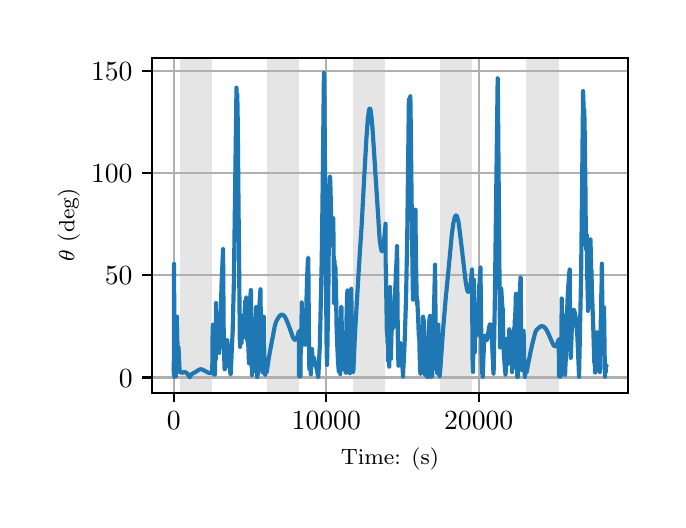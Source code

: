 \begingroup%
\makeatletter%
\begin{pgfpicture}%
\pgfpathrectangle{\pgfpointorigin}{\pgfqpoint{3.15in}{2.362in}}%
\pgfusepath{use as bounding box, clip}%
\begin{pgfscope}%
\pgfsetbuttcap%
\pgfsetmiterjoin%
\definecolor{currentfill}{rgb}{1.0,1.0,1.0}%
\pgfsetfillcolor{currentfill}%
\pgfsetlinewidth{0.0pt}%
\definecolor{currentstroke}{rgb}{1.0,1.0,1.0}%
\pgfsetstrokecolor{currentstroke}%
\pgfsetdash{}{0pt}%
\pgfpathmoveto{\pgfqpoint{0.0in}{0.0in}}%
\pgfpathlineto{\pgfqpoint{3.15in}{0.0in}}%
\pgfpathlineto{\pgfqpoint{3.15in}{2.362in}}%
\pgfpathlineto{\pgfqpoint{0.0in}{2.362in}}%
\pgfpathclose%
\pgfusepath{fill}%
\end{pgfscope}%
\begin{pgfscope}%
\pgfsetbuttcap%
\pgfsetmiterjoin%
\definecolor{currentfill}{rgb}{1.0,1.0,1.0}%
\pgfsetfillcolor{currentfill}%
\pgfsetlinewidth{0.0pt}%
\definecolor{currentstroke}{rgb}{0.0,0.0,0.0}%
\pgfsetstrokecolor{currentstroke}%
\pgfsetstrokeopacity{0.0}%
\pgfsetdash{}{0pt}%
\pgfpathmoveto{\pgfqpoint{0.622in}{0.537in}}%
\pgfpathlineto{\pgfqpoint{3.0in}{0.537in}}%
\pgfpathlineto{\pgfqpoint{3.0in}{2.212in}}%
\pgfpathlineto{\pgfqpoint{0.622in}{2.212in}}%
\pgfpathclose%
\pgfusepath{fill}%
\end{pgfscope}%
\begin{pgfscope}%
\pgfpathrectangle{\pgfqpoint{0.622in}{0.537in}}{\pgfqpoint{2.377in}{1.675in}}%
\pgfusepath{clip}%
\pgfsetbuttcap%
\pgfsetmiterjoin%
\definecolor{currentfill}{rgb}{0.502,0.502,0.502}%
\pgfsetfillcolor{currentfill}%
\pgfsetfillopacity{0.2}%
\pgfsetlinewidth{0.0pt}%
\definecolor{currentstroke}{rgb}{0.0,0.0,0.0}%
\pgfsetstrokecolor{currentstroke}%
\pgfsetstrokeopacity{0.2}%
\pgfsetdash{}{0pt}%
\pgfpathmoveto{\pgfqpoint{0.762in}{0.537in}}%
\pgfpathlineto{\pgfqpoint{0.762in}{2.212in}}%
\pgfpathlineto{\pgfqpoint{0.923in}{2.212in}}%
\pgfpathlineto{\pgfqpoint{0.923in}{0.537in}}%
\pgfpathclose%
\pgfusepath{fill}%
\end{pgfscope}%
\begin{pgfscope}%
\pgfpathrectangle{\pgfqpoint{0.622in}{0.537in}}{\pgfqpoint{2.377in}{1.675in}}%
\pgfusepath{clip}%
\pgfsetbuttcap%
\pgfsetmiterjoin%
\definecolor{currentfill}{rgb}{0.502,0.502,0.502}%
\pgfsetfillcolor{currentfill}%
\pgfsetfillopacity{0.2}%
\pgfsetlinewidth{0.0pt}%
\definecolor{currentstroke}{rgb}{0.0,0.0,0.0}%
\pgfsetstrokecolor{currentstroke}%
\pgfsetstrokeopacity{0.2}%
\pgfsetdash{}{0pt}%
\pgfpathmoveto{\pgfqpoint{1.195in}{0.537in}}%
\pgfpathlineto{\pgfqpoint{1.195in}{2.212in}}%
\pgfpathlineto{\pgfqpoint{1.356in}{2.212in}}%
\pgfpathlineto{\pgfqpoint{1.356in}{0.537in}}%
\pgfpathclose%
\pgfusepath{fill}%
\end{pgfscope}%
\begin{pgfscope}%
\pgfpathrectangle{\pgfqpoint{0.622in}{0.537in}}{\pgfqpoint{2.377in}{1.675in}}%
\pgfusepath{clip}%
\pgfsetbuttcap%
\pgfsetmiterjoin%
\definecolor{currentfill}{rgb}{0.502,0.502,0.502}%
\pgfsetfillcolor{currentfill}%
\pgfsetfillopacity{0.2}%
\pgfsetlinewidth{0.0pt}%
\definecolor{currentstroke}{rgb}{0.0,0.0,0.0}%
\pgfsetstrokecolor{currentstroke}%
\pgfsetstrokeopacity{0.2}%
\pgfsetdash{}{0pt}%
\pgfpathmoveto{\pgfqpoint{1.628in}{0.537in}}%
\pgfpathlineto{\pgfqpoint{1.628in}{2.212in}}%
\pgfpathlineto{\pgfqpoint{1.789in}{2.212in}}%
\pgfpathlineto{\pgfqpoint{1.789in}{0.537in}}%
\pgfpathclose%
\pgfusepath{fill}%
\end{pgfscope}%
\begin{pgfscope}%
\pgfpathrectangle{\pgfqpoint{0.622in}{0.537in}}{\pgfqpoint{2.377in}{1.675in}}%
\pgfusepath{clip}%
\pgfsetbuttcap%
\pgfsetmiterjoin%
\definecolor{currentfill}{rgb}{0.502,0.502,0.502}%
\pgfsetfillcolor{currentfill}%
\pgfsetfillopacity{0.2}%
\pgfsetlinewidth{0.0pt}%
\definecolor{currentstroke}{rgb}{0.0,0.0,0.0}%
\pgfsetstrokecolor{currentstroke}%
\pgfsetstrokeopacity{0.2}%
\pgfsetdash{}{0pt}%
\pgfpathmoveto{\pgfqpoint{2.061in}{0.537in}}%
\pgfpathlineto{\pgfqpoint{2.061in}{2.212in}}%
\pgfpathlineto{\pgfqpoint{2.222in}{2.212in}}%
\pgfpathlineto{\pgfqpoint{2.222in}{0.537in}}%
\pgfpathclose%
\pgfusepath{fill}%
\end{pgfscope}%
\begin{pgfscope}%
\pgfpathrectangle{\pgfqpoint{0.622in}{0.537in}}{\pgfqpoint{2.377in}{1.675in}}%
\pgfusepath{clip}%
\pgfsetbuttcap%
\pgfsetmiterjoin%
\definecolor{currentfill}{rgb}{0.502,0.502,0.502}%
\pgfsetfillcolor{currentfill}%
\pgfsetfillopacity{0.2}%
\pgfsetlinewidth{0.0pt}%
\definecolor{currentstroke}{rgb}{0.0,0.0,0.0}%
\pgfsetstrokecolor{currentstroke}%
\pgfsetstrokeopacity{0.2}%
\pgfsetdash{}{0pt}%
\pgfpathmoveto{\pgfqpoint{2.494in}{0.537in}}%
\pgfpathlineto{\pgfqpoint{2.494in}{2.212in}}%
\pgfpathlineto{\pgfqpoint{2.655in}{2.212in}}%
\pgfpathlineto{\pgfqpoint{2.655in}{0.537in}}%
\pgfpathclose%
\pgfusepath{fill}%
\end{pgfscope}%
\begin{pgfscope}%
\pgfpathrectangle{\pgfqpoint{0.622in}{0.537in}}{\pgfqpoint{2.377in}{1.675in}}%
\pgfusepath{clip}%
\pgfsetrectcap%
\pgfsetroundjoin%
\pgfsetlinewidth{0.803pt}%
\definecolor{currentstroke}{rgb}{0.69,0.69,0.69}%
\pgfsetstrokecolor{currentstroke}%
\pgfsetdash{}{0pt}%
\pgfpathmoveto{\pgfqpoint{0.73in}{0.537in}}%
\pgfpathlineto{\pgfqpoint{0.73in}{2.212in}}%
\pgfusepath{stroke}%
\end{pgfscope}%
\begin{pgfscope}%
\pgfsetbuttcap%
\pgfsetroundjoin%
\definecolor{currentfill}{rgb}{0.0,0.0,0.0}%
\pgfsetfillcolor{currentfill}%
\pgfsetlinewidth{0.803pt}%
\definecolor{currentstroke}{rgb}{0.0,0.0,0.0}%
\pgfsetstrokecolor{currentstroke}%
\pgfsetdash{}{0pt}%
\pgfsys@defobject{currentmarker}{\pgfqpoint{0.0in}{-0.049in}}{\pgfqpoint{0.0in}{0.0in}}{%
\pgfpathmoveto{\pgfqpoint{0.0in}{0.0in}}%
\pgfpathlineto{\pgfqpoint{0.0in}{-0.049in}}%
\pgfusepath{stroke,fill}%
}%
\begin{pgfscope}%
\pgfsys@transformshift{0.73in}{0.537in}%
\pgfsys@useobject{currentmarker}{}%
\end{pgfscope}%
\end{pgfscope}%
\begin{pgfscope}%
\definecolor{textcolor}{rgb}{0.0,0.0,0.0}%
\pgfsetstrokecolor{textcolor}%
\pgfsetfillcolor{textcolor}%
\pgftext[x=0.73in,y=0.44in,,top]{\color{textcolor}\rmfamily\fontsize{10.0}{12.0}\selectfont \(\displaystyle {0}\)}%
\end{pgfscope}%
\begin{pgfscope}%
\pgfpathrectangle{\pgfqpoint{0.622in}{0.537in}}{\pgfqpoint{2.377in}{1.675in}}%
\pgfusepath{clip}%
\pgfsetrectcap%
\pgfsetroundjoin%
\pgfsetlinewidth{0.803pt}%
\definecolor{currentstroke}{rgb}{0.69,0.69,0.69}%
\pgfsetstrokecolor{currentstroke}%
\pgfsetdash{}{0pt}%
\pgfpathmoveto{\pgfqpoint{1.493in}{0.537in}}%
\pgfpathlineto{\pgfqpoint{1.493in}{2.212in}}%
\pgfusepath{stroke}%
\end{pgfscope}%
\begin{pgfscope}%
\pgfsetbuttcap%
\pgfsetroundjoin%
\definecolor{currentfill}{rgb}{0.0,0.0,0.0}%
\pgfsetfillcolor{currentfill}%
\pgfsetlinewidth{0.803pt}%
\definecolor{currentstroke}{rgb}{0.0,0.0,0.0}%
\pgfsetstrokecolor{currentstroke}%
\pgfsetdash{}{0pt}%
\pgfsys@defobject{currentmarker}{\pgfqpoint{0.0in}{-0.049in}}{\pgfqpoint{0.0in}{0.0in}}{%
\pgfpathmoveto{\pgfqpoint{0.0in}{0.0in}}%
\pgfpathlineto{\pgfqpoint{0.0in}{-0.049in}}%
\pgfusepath{stroke,fill}%
}%
\begin{pgfscope}%
\pgfsys@transformshift{1.493in}{0.537in}%
\pgfsys@useobject{currentmarker}{}%
\end{pgfscope}%
\end{pgfscope}%
\begin{pgfscope}%
\definecolor{textcolor}{rgb}{0.0,0.0,0.0}%
\pgfsetstrokecolor{textcolor}%
\pgfsetfillcolor{textcolor}%
\pgftext[x=1.493in,y=0.44in,,top]{\color{textcolor}\rmfamily\fontsize{10.0}{12.0}\selectfont \(\displaystyle {10000}\)}%
\end{pgfscope}%
\begin{pgfscope}%
\pgfpathrectangle{\pgfqpoint{0.622in}{0.537in}}{\pgfqpoint{2.377in}{1.675in}}%
\pgfusepath{clip}%
\pgfsetrectcap%
\pgfsetroundjoin%
\pgfsetlinewidth{0.803pt}%
\definecolor{currentstroke}{rgb}{0.69,0.69,0.69}%
\pgfsetstrokecolor{currentstroke}%
\pgfsetdash{}{0pt}%
\pgfpathmoveto{\pgfqpoint{2.255in}{0.537in}}%
\pgfpathlineto{\pgfqpoint{2.255in}{2.212in}}%
\pgfusepath{stroke}%
\end{pgfscope}%
\begin{pgfscope}%
\pgfsetbuttcap%
\pgfsetroundjoin%
\definecolor{currentfill}{rgb}{0.0,0.0,0.0}%
\pgfsetfillcolor{currentfill}%
\pgfsetlinewidth{0.803pt}%
\definecolor{currentstroke}{rgb}{0.0,0.0,0.0}%
\pgfsetstrokecolor{currentstroke}%
\pgfsetdash{}{0pt}%
\pgfsys@defobject{currentmarker}{\pgfqpoint{0.0in}{-0.049in}}{\pgfqpoint{0.0in}{0.0in}}{%
\pgfpathmoveto{\pgfqpoint{0.0in}{0.0in}}%
\pgfpathlineto{\pgfqpoint{0.0in}{-0.049in}}%
\pgfusepath{stroke,fill}%
}%
\begin{pgfscope}%
\pgfsys@transformshift{2.255in}{0.537in}%
\pgfsys@useobject{currentmarker}{}%
\end{pgfscope}%
\end{pgfscope}%
\begin{pgfscope}%
\definecolor{textcolor}{rgb}{0.0,0.0,0.0}%
\pgfsetstrokecolor{textcolor}%
\pgfsetfillcolor{textcolor}%
\pgftext[x=2.255in,y=0.44in,,top]{\color{textcolor}\rmfamily\fontsize{10.0}{12.0}\selectfont \(\displaystyle {20000}\)}%
\end{pgfscope}%
\begin{pgfscope}%
\definecolor{textcolor}{rgb}{0.0,0.0,0.0}%
\pgfsetstrokecolor{textcolor}%
\pgfsetfillcolor{textcolor}%
\pgftext[x=1.811in,y=0.261in,,top]{\color{textcolor}\rmfamily\fontsize{8.0}{9.6}\selectfont Time: (s)}%
\end{pgfscope}%
\begin{pgfscope}%
\pgfpathrectangle{\pgfqpoint{0.622in}{0.537in}}{\pgfqpoint{2.377in}{1.675in}}%
\pgfusepath{clip}%
\pgfsetrectcap%
\pgfsetroundjoin%
\pgfsetlinewidth{0.803pt}%
\definecolor{currentstroke}{rgb}{0.69,0.69,0.69}%
\pgfsetstrokecolor{currentstroke}%
\pgfsetdash{}{0pt}%
\pgfpathmoveto{\pgfqpoint{0.622in}{0.613in}}%
\pgfpathlineto{\pgfqpoint{3.0in}{0.613in}}%
\pgfusepath{stroke}%
\end{pgfscope}%
\begin{pgfscope}%
\pgfsetbuttcap%
\pgfsetroundjoin%
\definecolor{currentfill}{rgb}{0.0,0.0,0.0}%
\pgfsetfillcolor{currentfill}%
\pgfsetlinewidth{0.803pt}%
\definecolor{currentstroke}{rgb}{0.0,0.0,0.0}%
\pgfsetstrokecolor{currentstroke}%
\pgfsetdash{}{0pt}%
\pgfsys@defobject{currentmarker}{\pgfqpoint{-0.049in}{0.0in}}{\pgfqpoint{-0.0in}{0.0in}}{%
\pgfpathmoveto{\pgfqpoint{-0.0in}{0.0in}}%
\pgfpathlineto{\pgfqpoint{-0.049in}{0.0in}}%
\pgfusepath{stroke,fill}%
}%
\begin{pgfscope}%
\pgfsys@transformshift{0.622in}{0.613in}%
\pgfsys@useobject{currentmarker}{}%
\end{pgfscope}%
\end{pgfscope}%
\begin{pgfscope}%
\definecolor{textcolor}{rgb}{0.0,0.0,0.0}%
\pgfsetstrokecolor{textcolor}%
\pgfsetfillcolor{textcolor}%
\pgftext[x=0.456in, y=0.565in, left, base]{\color{textcolor}\rmfamily\fontsize{10.0}{12.0}\selectfont \(\displaystyle {0}\)}%
\end{pgfscope}%
\begin{pgfscope}%
\pgfpathrectangle{\pgfqpoint{0.622in}{0.537in}}{\pgfqpoint{2.377in}{1.675in}}%
\pgfusepath{clip}%
\pgfsetrectcap%
\pgfsetroundjoin%
\pgfsetlinewidth{0.803pt}%
\definecolor{currentstroke}{rgb}{0.69,0.69,0.69}%
\pgfsetstrokecolor{currentstroke}%
\pgfsetdash{}{0pt}%
\pgfpathmoveto{\pgfqpoint{0.622in}{1.124in}}%
\pgfpathlineto{\pgfqpoint{3.0in}{1.124in}}%
\pgfusepath{stroke}%
\end{pgfscope}%
\begin{pgfscope}%
\pgfsetbuttcap%
\pgfsetroundjoin%
\definecolor{currentfill}{rgb}{0.0,0.0,0.0}%
\pgfsetfillcolor{currentfill}%
\pgfsetlinewidth{0.803pt}%
\definecolor{currentstroke}{rgb}{0.0,0.0,0.0}%
\pgfsetstrokecolor{currentstroke}%
\pgfsetdash{}{0pt}%
\pgfsys@defobject{currentmarker}{\pgfqpoint{-0.049in}{0.0in}}{\pgfqpoint{-0.0in}{0.0in}}{%
\pgfpathmoveto{\pgfqpoint{-0.0in}{0.0in}}%
\pgfpathlineto{\pgfqpoint{-0.049in}{0.0in}}%
\pgfusepath{stroke,fill}%
}%
\begin{pgfscope}%
\pgfsys@transformshift{0.622in}{1.124in}%
\pgfsys@useobject{currentmarker}{}%
\end{pgfscope}%
\end{pgfscope}%
\begin{pgfscope}%
\definecolor{textcolor}{rgb}{0.0,0.0,0.0}%
\pgfsetstrokecolor{textcolor}%
\pgfsetfillcolor{textcolor}%
\pgftext[x=0.386in, y=1.076in, left, base]{\color{textcolor}\rmfamily\fontsize{10.0}{12.0}\selectfont \(\displaystyle {50}\)}%
\end{pgfscope}%
\begin{pgfscope}%
\pgfpathrectangle{\pgfqpoint{0.622in}{0.537in}}{\pgfqpoint{2.377in}{1.675in}}%
\pgfusepath{clip}%
\pgfsetrectcap%
\pgfsetroundjoin%
\pgfsetlinewidth{0.803pt}%
\definecolor{currentstroke}{rgb}{0.69,0.69,0.69}%
\pgfsetstrokecolor{currentstroke}%
\pgfsetdash{}{0pt}%
\pgfpathmoveto{\pgfqpoint{0.622in}{1.636in}}%
\pgfpathlineto{\pgfqpoint{3.0in}{1.636in}}%
\pgfusepath{stroke}%
\end{pgfscope}%
\begin{pgfscope}%
\pgfsetbuttcap%
\pgfsetroundjoin%
\definecolor{currentfill}{rgb}{0.0,0.0,0.0}%
\pgfsetfillcolor{currentfill}%
\pgfsetlinewidth{0.803pt}%
\definecolor{currentstroke}{rgb}{0.0,0.0,0.0}%
\pgfsetstrokecolor{currentstroke}%
\pgfsetdash{}{0pt}%
\pgfsys@defobject{currentmarker}{\pgfqpoint{-0.049in}{0.0in}}{\pgfqpoint{-0.0in}{0.0in}}{%
\pgfpathmoveto{\pgfqpoint{-0.0in}{0.0in}}%
\pgfpathlineto{\pgfqpoint{-0.049in}{0.0in}}%
\pgfusepath{stroke,fill}%
}%
\begin{pgfscope}%
\pgfsys@transformshift{0.622in}{1.636in}%
\pgfsys@useobject{currentmarker}{}%
\end{pgfscope}%
\end{pgfscope}%
\begin{pgfscope}%
\definecolor{textcolor}{rgb}{0.0,0.0,0.0}%
\pgfsetstrokecolor{textcolor}%
\pgfsetfillcolor{textcolor}%
\pgftext[x=0.317in, y=1.588in, left, base]{\color{textcolor}\rmfamily\fontsize{10.0}{12.0}\selectfont \(\displaystyle {100}\)}%
\end{pgfscope}%
\begin{pgfscope}%
\pgfpathrectangle{\pgfqpoint{0.622in}{0.537in}}{\pgfqpoint{2.377in}{1.675in}}%
\pgfusepath{clip}%
\pgfsetrectcap%
\pgfsetroundjoin%
\pgfsetlinewidth{0.803pt}%
\definecolor{currentstroke}{rgb}{0.69,0.69,0.69}%
\pgfsetstrokecolor{currentstroke}%
\pgfsetdash{}{0pt}%
\pgfpathmoveto{\pgfqpoint{0.622in}{2.147in}}%
\pgfpathlineto{\pgfqpoint{3.0in}{2.147in}}%
\pgfusepath{stroke}%
\end{pgfscope}%
\begin{pgfscope}%
\pgfsetbuttcap%
\pgfsetroundjoin%
\definecolor{currentfill}{rgb}{0.0,0.0,0.0}%
\pgfsetfillcolor{currentfill}%
\pgfsetlinewidth{0.803pt}%
\definecolor{currentstroke}{rgb}{0.0,0.0,0.0}%
\pgfsetstrokecolor{currentstroke}%
\pgfsetdash{}{0pt}%
\pgfsys@defobject{currentmarker}{\pgfqpoint{-0.049in}{0.0in}}{\pgfqpoint{-0.0in}{0.0in}}{%
\pgfpathmoveto{\pgfqpoint{-0.0in}{0.0in}}%
\pgfpathlineto{\pgfqpoint{-0.049in}{0.0in}}%
\pgfusepath{stroke,fill}%
}%
\begin{pgfscope}%
\pgfsys@transformshift{0.622in}{2.147in}%
\pgfsys@useobject{currentmarker}{}%
\end{pgfscope}%
\end{pgfscope}%
\begin{pgfscope}%
\definecolor{textcolor}{rgb}{0.0,0.0,0.0}%
\pgfsetstrokecolor{textcolor}%
\pgfsetfillcolor{textcolor}%
\pgftext[x=0.317in, y=2.099in, left, base]{\color{textcolor}\rmfamily\fontsize{10.0}{12.0}\selectfont \(\displaystyle {150}\)}%
\end{pgfscope}%
\begin{pgfscope}%
\definecolor{textcolor}{rgb}{0.0,0.0,0.0}%
\pgfsetstrokecolor{textcolor}%
\pgfsetfillcolor{textcolor}%
\pgftext[x=0.261in,y=1.375in,,bottom,rotate=90.0]{\color{textcolor}\rmfamily\fontsize{8.0}{9.6}\selectfont \(\displaystyle \theta\) (deg)}%
\end{pgfscope}%
\begin{pgfscope}%
\pgfpathrectangle{\pgfqpoint{0.622in}{0.537in}}{\pgfqpoint{2.377in}{1.675in}}%
\pgfusepath{clip}%
\pgfsetrectcap%
\pgfsetroundjoin%
\pgfsetlinewidth{1.506pt}%
\definecolor{currentstroke}{rgb}{0.122,0.467,0.706}%
\pgfsetstrokecolor{currentstroke}%
\pgfsetdash{}{0pt}%
\pgfpathmoveto{\pgfqpoint{0.73in}{0.682in}}%
\pgfpathlineto{\pgfqpoint{0.731in}{0.624in}}%
\pgfpathlineto{\pgfqpoint{0.731in}{0.734in}}%
\pgfpathlineto{\pgfqpoint{0.731in}{0.707in}}%
\pgfpathlineto{\pgfqpoint{0.732in}{1.181in}}%
\pgfpathlineto{\pgfqpoint{0.733in}{0.852in}}%
\pgfpathlineto{\pgfqpoint{0.734in}{0.637in}}%
\pgfpathlineto{\pgfqpoint{0.734in}{0.616in}}%
\pgfpathlineto{\pgfqpoint{0.735in}{0.639in}}%
\pgfpathlineto{\pgfqpoint{0.735in}{0.643in}}%
\pgfpathlineto{\pgfqpoint{0.735in}{0.643in}}%
\pgfpathlineto{\pgfqpoint{0.737in}{0.677in}}%
\pgfpathlineto{\pgfqpoint{0.738in}{0.662in}}%
\pgfpathlineto{\pgfqpoint{0.738in}{0.667in}}%
\pgfpathlineto{\pgfqpoint{0.739in}{0.67in}}%
\pgfpathlineto{\pgfqpoint{0.739in}{0.665in}}%
\pgfpathlineto{\pgfqpoint{0.739in}{0.669in}}%
\pgfpathlineto{\pgfqpoint{0.741in}{0.619in}}%
\pgfpathlineto{\pgfqpoint{0.741in}{0.635in}}%
\pgfpathlineto{\pgfqpoint{0.742in}{0.705in}}%
\pgfpathlineto{\pgfqpoint{0.743in}{0.688in}}%
\pgfpathlineto{\pgfqpoint{0.744in}{0.663in}}%
\pgfpathlineto{\pgfqpoint{0.744in}{0.663in}}%
\pgfpathlineto{\pgfqpoint{0.747in}{0.906in}}%
\pgfpathlineto{\pgfqpoint{0.747in}{0.917in}}%
\pgfpathlineto{\pgfqpoint{0.747in}{0.894in}}%
\pgfpathlineto{\pgfqpoint{0.749in}{0.777in}}%
\pgfpathlineto{\pgfqpoint{0.75in}{0.741in}}%
\pgfpathlineto{\pgfqpoint{0.75in}{0.75in}}%
\pgfpathlineto{\pgfqpoint{0.751in}{0.76in}}%
\pgfpathlineto{\pgfqpoint{0.752in}{0.758in}}%
\pgfpathlineto{\pgfqpoint{0.753in}{0.746in}}%
\pgfpathlineto{\pgfqpoint{0.753in}{0.748in}}%
\pgfpathlineto{\pgfqpoint{0.754in}{0.765in}}%
\pgfpathlineto{\pgfqpoint{0.754in}{0.736in}}%
\pgfpathlineto{\pgfqpoint{0.754in}{0.764in}}%
\pgfpathlineto{\pgfqpoint{0.756in}{0.727in}}%
\pgfpathlineto{\pgfqpoint{0.759in}{0.659in}}%
\pgfpathlineto{\pgfqpoint{0.76in}{0.642in}}%
\pgfpathlineto{\pgfqpoint{0.762in}{0.637in}}%
\pgfpathlineto{\pgfqpoint{0.762in}{0.638in}}%
\pgfpathlineto{\pgfqpoint{0.764in}{0.641in}}%
\pgfpathlineto{\pgfqpoint{0.766in}{0.641in}}%
\pgfpathlineto{\pgfqpoint{0.772in}{0.636in}}%
\pgfpathlineto{\pgfqpoint{0.781in}{0.64in}}%
\pgfpathlineto{\pgfqpoint{0.789in}{0.639in}}%
\pgfpathlineto{\pgfqpoint{0.795in}{0.635in}}%
\pgfpathlineto{\pgfqpoint{0.801in}{0.629in}}%
\pgfpathlineto{\pgfqpoint{0.807in}{0.618in}}%
\pgfpathlineto{\pgfqpoint{0.81in}{0.614in}}%
\pgfpathlineto{\pgfqpoint{0.81in}{0.614in}}%
\pgfpathlineto{\pgfqpoint{0.819in}{0.629in}}%
\pgfpathlineto{\pgfqpoint{0.824in}{0.632in}}%
\pgfpathlineto{\pgfqpoint{0.84in}{0.641in}}%
\pgfpathlineto{\pgfqpoint{0.857in}{0.652in}}%
\pgfpathlineto{\pgfqpoint{0.864in}{0.654in}}%
\pgfpathlineto{\pgfqpoint{0.871in}{0.653in}}%
\pgfpathlineto{\pgfqpoint{0.879in}{0.65in}}%
\pgfpathlineto{\pgfqpoint{0.893in}{0.642in}}%
\pgfpathlineto{\pgfqpoint{0.904in}{0.637in}}%
\pgfpathlineto{\pgfqpoint{0.913in}{0.635in}}%
\pgfpathlineto{\pgfqpoint{0.922in}{0.636in}}%
\pgfpathlineto{\pgfqpoint{0.923in}{0.636in}}%
\pgfpathlineto{\pgfqpoint{0.924in}{0.802in}}%
\pgfpathlineto{\pgfqpoint{0.924in}{0.815in}}%
\pgfpathlineto{\pgfqpoint{0.925in}{0.832in}}%
\pgfpathlineto{\pgfqpoint{0.926in}{0.877in}}%
\pgfpathlineto{\pgfqpoint{0.926in}{0.848in}}%
\pgfpathlineto{\pgfqpoint{0.928in}{0.72in}}%
\pgfpathlineto{\pgfqpoint{0.93in}{0.655in}}%
\pgfpathlineto{\pgfqpoint{0.931in}{0.627in}}%
\pgfpathlineto{\pgfqpoint{0.932in}{0.628in}}%
\pgfpathlineto{\pgfqpoint{0.932in}{0.631in}}%
\pgfpathlineto{\pgfqpoint{0.934in}{0.649in}}%
\pgfpathlineto{\pgfqpoint{0.935in}{0.648in}}%
\pgfpathlineto{\pgfqpoint{0.935in}{0.648in}}%
\pgfpathlineto{\pgfqpoint{0.935in}{0.649in}}%
\pgfpathlineto{\pgfqpoint{0.935in}{0.649in}}%
\pgfpathlineto{\pgfqpoint{0.936in}{0.658in}}%
\pgfpathlineto{\pgfqpoint{0.936in}{0.627in}}%
\pgfpathlineto{\pgfqpoint{0.937in}{0.73in}}%
\pgfpathlineto{\pgfqpoint{0.937in}{0.73in}}%
\pgfpathlineto{\pgfqpoint{0.937in}{0.797in}}%
\pgfpathlineto{\pgfqpoint{0.938in}{0.77in}}%
\pgfpathlineto{\pgfqpoint{0.938in}{0.77in}}%
\pgfpathlineto{\pgfqpoint{0.938in}{0.764in}}%
\pgfpathlineto{\pgfqpoint{0.938in}{0.764in}}%
\pgfpathlineto{\pgfqpoint{0.94in}{0.702in}}%
\pgfpathlineto{\pgfqpoint{0.942in}{0.914in}}%
\pgfpathlineto{\pgfqpoint{0.942in}{0.937in}}%
\pgfpathlineto{\pgfqpoint{0.942in}{0.985in}}%
\pgfpathlineto{\pgfqpoint{0.943in}{0.912in}}%
\pgfpathlineto{\pgfqpoint{0.943in}{0.913in}}%
\pgfpathlineto{\pgfqpoint{0.945in}{0.824in}}%
\pgfpathlineto{\pgfqpoint{0.945in}{0.824in}}%
\pgfpathlineto{\pgfqpoint{0.945in}{0.824in}}%
\pgfpathlineto{\pgfqpoint{0.946in}{0.76in}}%
\pgfpathlineto{\pgfqpoint{0.946in}{0.773in}}%
\pgfpathlineto{\pgfqpoint{0.947in}{0.855in}}%
\pgfpathlineto{\pgfqpoint{0.948in}{0.853in}}%
\pgfpathlineto{\pgfqpoint{0.949in}{0.91in}}%
\pgfpathlineto{\pgfqpoint{0.95in}{0.909in}}%
\pgfpathlineto{\pgfqpoint{0.951in}{0.922in}}%
\pgfpathlineto{\pgfqpoint{0.951in}{0.919in}}%
\pgfpathlineto{\pgfqpoint{0.953in}{0.899in}}%
\pgfpathlineto{\pgfqpoint{0.953in}{0.899in}}%
\pgfpathlineto{\pgfqpoint{0.954in}{0.901in}}%
\pgfpathlineto{\pgfqpoint{0.953in}{0.895in}}%
\pgfpathlineto{\pgfqpoint{0.954in}{0.899in}}%
\pgfpathlineto{\pgfqpoint{0.955in}{0.89in}}%
\pgfpathlineto{\pgfqpoint{0.955in}{0.901in}}%
\pgfpathlineto{\pgfqpoint{0.955in}{0.892in}}%
\pgfpathlineto{\pgfqpoint{0.955in}{0.898in}}%
\pgfpathlineto{\pgfqpoint{0.956in}{0.885in}}%
\pgfpathlineto{\pgfqpoint{0.958in}{0.736in}}%
\pgfpathlineto{\pgfqpoint{0.958in}{0.738in}}%
\pgfpathlineto{\pgfqpoint{0.96in}{0.784in}}%
\pgfpathlineto{\pgfqpoint{0.96in}{0.777in}}%
\pgfpathlineto{\pgfqpoint{0.96in}{0.771in}}%
\pgfpathlineto{\pgfqpoint{0.96in}{0.796in}}%
\pgfpathlineto{\pgfqpoint{0.962in}{0.821in}}%
\pgfpathlineto{\pgfqpoint{0.962in}{0.819in}}%
\pgfpathlineto{\pgfqpoint{0.962in}{0.817in}}%
\pgfpathlineto{\pgfqpoint{0.962in}{0.828in}}%
\pgfpathlineto{\pgfqpoint{0.962in}{0.825in}}%
\pgfpathlineto{\pgfqpoint{0.965in}{0.914in}}%
\pgfpathlineto{\pgfqpoint{0.967in}{0.984in}}%
\pgfpathlineto{\pgfqpoint{0.967in}{0.989in}}%
\pgfpathlineto{\pgfqpoint{0.969in}{1.064in}}%
\pgfpathlineto{\pgfqpoint{0.97in}{1.09in}}%
\pgfpathlineto{\pgfqpoint{0.973in}{1.163in}}%
\pgfpathlineto{\pgfqpoint{0.977in}{1.255in}}%
\pgfpathlineto{\pgfqpoint{0.977in}{1.234in}}%
\pgfpathlineto{\pgfqpoint{0.979in}{0.982in}}%
\pgfpathlineto{\pgfqpoint{0.98in}{0.852in}}%
\pgfpathlineto{\pgfqpoint{0.984in}{0.661in}}%
\pgfpathlineto{\pgfqpoint{0.984in}{0.664in}}%
\pgfpathlineto{\pgfqpoint{0.985in}{0.654in}}%
\pgfpathlineto{\pgfqpoint{0.984in}{0.666in}}%
\pgfpathlineto{\pgfqpoint{0.985in}{0.658in}}%
\pgfpathlineto{\pgfqpoint{0.987in}{0.671in}}%
\pgfpathlineto{\pgfqpoint{0.986in}{0.655in}}%
\pgfpathlineto{\pgfqpoint{0.987in}{0.669in}}%
\pgfpathlineto{\pgfqpoint{0.988in}{0.663in}}%
\pgfpathlineto{\pgfqpoint{0.988in}{0.671in}}%
\pgfpathlineto{\pgfqpoint{0.988in}{0.67in}}%
\pgfpathlineto{\pgfqpoint{0.988in}{0.678in}}%
\pgfpathlineto{\pgfqpoint{0.988in}{0.678in}}%
\pgfpathlineto{\pgfqpoint{0.99in}{0.709in}}%
\pgfpathlineto{\pgfqpoint{0.99in}{0.709in}}%
\pgfpathlineto{\pgfqpoint{0.992in}{0.758in}}%
\pgfpathlineto{\pgfqpoint{0.994in}{0.79in}}%
\pgfpathlineto{\pgfqpoint{0.996in}{0.8in}}%
\pgfpathlineto{\pgfqpoint{0.997in}{0.799in}}%
\pgfpathlineto{\pgfqpoint{0.999in}{0.788in}}%
\pgfpathlineto{\pgfqpoint{1.006in}{0.715in}}%
\pgfpathlineto{\pgfqpoint{1.014in}{0.628in}}%
\pgfpathlineto{\pgfqpoint{1.014in}{0.628in}}%
\pgfpathlineto{\pgfqpoint{1.015in}{0.632in}}%
\pgfpathlineto{\pgfqpoint{1.017in}{0.672in}}%
\pgfpathlineto{\pgfqpoint{1.025in}{0.845in}}%
\pgfpathlineto{\pgfqpoint{1.031in}{1.09in}}%
\pgfpathlineto{\pgfqpoint{1.044in}{2.062in}}%
\pgfpathlineto{\pgfqpoint{1.044in}{2.018in}}%
\pgfpathlineto{\pgfqpoint{1.045in}{2.001in}}%
\pgfpathlineto{\pgfqpoint{1.045in}{2.027in}}%
\pgfpathlineto{\pgfqpoint{1.046in}{2.023in}}%
\pgfpathlineto{\pgfqpoint{1.046in}{2.03in}}%
\pgfpathlineto{\pgfqpoint{1.046in}{2.006in}}%
\pgfpathlineto{\pgfqpoint{1.046in}{2.011in}}%
\pgfpathlineto{\pgfqpoint{1.047in}{1.995in}}%
\pgfpathlineto{\pgfqpoint{1.047in}{2.024in}}%
\pgfpathlineto{\pgfqpoint{1.048in}{2.032in}}%
\pgfpathlineto{\pgfqpoint{1.048in}{2.026in}}%
\pgfpathlineto{\pgfqpoint{1.05in}{1.913in}}%
\pgfpathlineto{\pgfqpoint{1.061in}{0.78in}}%
\pgfpathlineto{\pgfqpoint{1.063in}{0.796in}}%
\pgfpathlineto{\pgfqpoint{1.062in}{0.766in}}%
\pgfpathlineto{\pgfqpoint{1.063in}{0.794in}}%
\pgfpathlineto{\pgfqpoint{1.063in}{0.794in}}%
\pgfpathlineto{\pgfqpoint{1.063in}{0.801in}}%
\pgfpathlineto{\pgfqpoint{1.065in}{0.925in}}%
\pgfpathlineto{\pgfqpoint{1.066in}{0.909in}}%
\pgfpathlineto{\pgfqpoint{1.068in}{0.8in}}%
\pgfpathlineto{\pgfqpoint{1.068in}{0.8in}}%
\pgfpathlineto{\pgfqpoint{1.068in}{0.792in}}%
\pgfpathlineto{\pgfqpoint{1.069in}{0.783in}}%
\pgfpathlineto{\pgfqpoint{1.069in}{0.801in}}%
\pgfpathlineto{\pgfqpoint{1.071in}{0.843in}}%
\pgfpathlineto{\pgfqpoint{1.071in}{0.834in}}%
\pgfpathlineto{\pgfqpoint{1.071in}{0.828in}}%
\pgfpathlineto{\pgfqpoint{1.071in}{0.845in}}%
\pgfpathlineto{\pgfqpoint{1.072in}{0.84in}}%
\pgfpathlineto{\pgfqpoint{1.073in}{0.873in}}%
\pgfpathlineto{\pgfqpoint{1.074in}{0.841in}}%
\pgfpathlineto{\pgfqpoint{1.073in}{0.879in}}%
\pgfpathlineto{\pgfqpoint{1.074in}{0.848in}}%
\pgfpathlineto{\pgfqpoint{1.075in}{0.848in}}%
\pgfpathlineto{\pgfqpoint{1.076in}{0.895in}}%
\pgfpathlineto{\pgfqpoint{1.076in}{0.865in}}%
\pgfpathlineto{\pgfqpoint{1.077in}{0.872in}}%
\pgfpathlineto{\pgfqpoint{1.077in}{0.877in}}%
\pgfpathlineto{\pgfqpoint{1.077in}{0.852in}}%
\pgfpathlineto{\pgfqpoint{1.078in}{0.858in}}%
\pgfpathlineto{\pgfqpoint{1.079in}{0.823in}}%
\pgfpathlineto{\pgfqpoint{1.08in}{0.812in}}%
\pgfpathlineto{\pgfqpoint{1.081in}{0.852in}}%
\pgfpathlineto{\pgfqpoint{1.081in}{0.85in}}%
\pgfpathlineto{\pgfqpoint{1.082in}{0.896in}}%
\pgfpathlineto{\pgfqpoint{1.082in}{0.893in}}%
\pgfpathlineto{\pgfqpoint{1.083in}{0.904in}}%
\pgfpathlineto{\pgfqpoint{1.083in}{0.9in}}%
\pgfpathlineto{\pgfqpoint{1.085in}{0.938in}}%
\pgfpathlineto{\pgfqpoint{1.085in}{0.929in}}%
\pgfpathlineto{\pgfqpoint{1.085in}{0.947in}}%
\pgfpathlineto{\pgfqpoint{1.085in}{0.945in}}%
\pgfpathlineto{\pgfqpoint{1.086in}{0.959in}}%
\pgfpathlineto{\pgfqpoint{1.087in}{0.956in}}%
\pgfpathlineto{\pgfqpoint{1.087in}{0.95in}}%
\pgfpathlineto{\pgfqpoint{1.087in}{0.963in}}%
\pgfpathlineto{\pgfqpoint{1.088in}{0.997in}}%
\pgfpathlineto{\pgfqpoint{1.089in}{0.983in}}%
\pgfpathlineto{\pgfqpoint{1.09in}{0.962in}}%
\pgfpathlineto{\pgfqpoint{1.09in}{0.974in}}%
\pgfpathlineto{\pgfqpoint{1.091in}{1.001in}}%
\pgfpathlineto{\pgfqpoint{1.091in}{0.971in}}%
\pgfpathlineto{\pgfqpoint{1.091in}{0.991in}}%
\pgfpathlineto{\pgfqpoint{1.092in}{0.987in}}%
\pgfpathlineto{\pgfqpoint{1.092in}{1.008in}}%
\pgfpathlineto{\pgfqpoint{1.093in}{1.014in}}%
\pgfpathlineto{\pgfqpoint{1.093in}{0.997in}}%
\pgfpathlineto{\pgfqpoint{1.096in}{0.849in}}%
\pgfpathlineto{\pgfqpoint{1.093in}{0.999in}}%
\pgfpathlineto{\pgfqpoint{1.096in}{0.85in}}%
\pgfpathlineto{\pgfqpoint{1.096in}{0.85in}}%
\pgfpathlineto{\pgfqpoint{1.096in}{0.846in}}%
\pgfpathlineto{\pgfqpoint{1.097in}{0.849in}}%
\pgfpathlineto{\pgfqpoint{1.098in}{0.798in}}%
\pgfpathlineto{\pgfqpoint{1.1in}{0.811in}}%
\pgfpathlineto{\pgfqpoint{1.099in}{0.794in}}%
\pgfpathlineto{\pgfqpoint{1.1in}{0.807in}}%
\pgfpathlineto{\pgfqpoint{1.101in}{0.798in}}%
\pgfpathlineto{\pgfqpoint{1.101in}{0.802in}}%
\pgfpathlineto{\pgfqpoint{1.101in}{0.805in}}%
\pgfpathlineto{\pgfqpoint{1.101in}{0.798in}}%
\pgfpathlineto{\pgfqpoint{1.102in}{0.803in}}%
\pgfpathlineto{\pgfqpoint{1.104in}{0.748in}}%
\pgfpathlineto{\pgfqpoint{1.104in}{0.749in}}%
\pgfpathlineto{\pgfqpoint{1.106in}{0.698in}}%
\pgfpathlineto{\pgfqpoint{1.106in}{0.699in}}%
\pgfpathlineto{\pgfqpoint{1.106in}{0.701in}}%
\pgfpathlineto{\pgfqpoint{1.106in}{0.69in}}%
\pgfpathlineto{\pgfqpoint{1.107in}{0.692in}}%
\pgfpathlineto{\pgfqpoint{1.107in}{0.683in}}%
\pgfpathlineto{\pgfqpoint{1.107in}{0.699in}}%
\pgfpathlineto{\pgfqpoint{1.108in}{0.692in}}%
\pgfpathlineto{\pgfqpoint{1.109in}{0.773in}}%
\pgfpathlineto{\pgfqpoint{1.109in}{0.762in}}%
\pgfpathlineto{\pgfqpoint{1.109in}{0.758in}}%
\pgfpathlineto{\pgfqpoint{1.11in}{0.794in}}%
\pgfpathlineto{\pgfqpoint{1.111in}{0.967in}}%
\pgfpathlineto{\pgfqpoint{1.112in}{0.96in}}%
\pgfpathlineto{\pgfqpoint{1.113in}{1.016in}}%
\pgfpathlineto{\pgfqpoint{1.113in}{1.002in}}%
\pgfpathlineto{\pgfqpoint{1.114in}{1.032in}}%
\pgfpathlineto{\pgfqpoint{1.114in}{1.023in}}%
\pgfpathlineto{\pgfqpoint{1.114in}{0.997in}}%
\pgfpathlineto{\pgfqpoint{1.115in}{1.034in}}%
\pgfpathlineto{\pgfqpoint{1.116in}{1.05in}}%
\pgfpathlineto{\pgfqpoint{1.118in}{0.861in}}%
\pgfpathlineto{\pgfqpoint{1.121in}{0.646in}}%
\pgfpathlineto{\pgfqpoint{1.121in}{0.625in}}%
\pgfpathlineto{\pgfqpoint{1.122in}{0.637in}}%
\pgfpathlineto{\pgfqpoint{1.125in}{0.68in}}%
\pgfpathlineto{\pgfqpoint{1.126in}{0.681in}}%
\pgfpathlineto{\pgfqpoint{1.126in}{0.68in}}%
\pgfpathlineto{\pgfqpoint{1.128in}{0.642in}}%
\pgfpathlineto{\pgfqpoint{1.128in}{0.642in}}%
\pgfpathlineto{\pgfqpoint{1.128in}{0.643in}}%
\pgfpathlineto{\pgfqpoint{1.13in}{0.709in}}%
\pgfpathlineto{\pgfqpoint{1.13in}{0.7in}}%
\pgfpathlineto{\pgfqpoint{1.13in}{0.694in}}%
\pgfpathlineto{\pgfqpoint{1.131in}{0.711in}}%
\pgfpathlineto{\pgfqpoint{1.131in}{0.708in}}%
\pgfpathlineto{\pgfqpoint{1.133in}{0.82in}}%
\pgfpathlineto{\pgfqpoint{1.133in}{0.791in}}%
\pgfpathlineto{\pgfqpoint{1.134in}{0.821in}}%
\pgfpathlineto{\pgfqpoint{1.134in}{0.815in}}%
\pgfpathlineto{\pgfqpoint{1.135in}{0.85in}}%
\pgfpathlineto{\pgfqpoint{1.134in}{0.809in}}%
\pgfpathlineto{\pgfqpoint{1.135in}{0.838in}}%
\pgfpathlineto{\pgfqpoint{1.135in}{0.819in}}%
\pgfpathlineto{\pgfqpoint{1.136in}{0.858in}}%
\pgfpathlineto{\pgfqpoint{1.137in}{0.885in}}%
\pgfpathlineto{\pgfqpoint{1.136in}{0.855in}}%
\pgfpathlineto{\pgfqpoint{1.137in}{0.873in}}%
\pgfpathlineto{\pgfqpoint{1.138in}{0.836in}}%
\pgfpathlineto{\pgfqpoint{1.137in}{0.875in}}%
\pgfpathlineto{\pgfqpoint{1.138in}{0.862in}}%
\pgfpathlineto{\pgfqpoint{1.139in}{0.855in}}%
\pgfpathlineto{\pgfqpoint{1.14in}{0.932in}}%
\pgfpathlineto{\pgfqpoint{1.141in}{0.867in}}%
\pgfpathlineto{\pgfqpoint{1.141in}{0.897in}}%
\pgfpathlineto{\pgfqpoint{1.142in}{0.965in}}%
\pgfpathlineto{\pgfqpoint{1.141in}{0.892in}}%
\pgfpathlineto{\pgfqpoint{1.143in}{0.939in}}%
\pgfpathlineto{\pgfqpoint{1.148in}{0.615in}}%
\pgfpathlineto{\pgfqpoint{1.148in}{0.622in}}%
\pgfpathlineto{\pgfqpoint{1.151in}{0.666in}}%
\pgfpathlineto{\pgfqpoint{1.151in}{0.668in}}%
\pgfpathlineto{\pgfqpoint{1.152in}{0.63in}}%
\pgfpathlineto{\pgfqpoint{1.152in}{0.643in}}%
\pgfpathlineto{\pgfqpoint{1.154in}{0.773in}}%
\pgfpathlineto{\pgfqpoint{1.154in}{0.771in}}%
\pgfpathlineto{\pgfqpoint{1.154in}{0.77in}}%
\pgfpathlineto{\pgfqpoint{1.154in}{0.78in}}%
\pgfpathlineto{\pgfqpoint{1.156in}{0.892in}}%
\pgfpathlineto{\pgfqpoint{1.156in}{0.887in}}%
\pgfpathlineto{\pgfqpoint{1.157in}{0.904in}}%
\pgfpathlineto{\pgfqpoint{1.158in}{0.962in}}%
\pgfpathlineto{\pgfqpoint{1.159in}{0.954in}}%
\pgfpathlineto{\pgfqpoint{1.159in}{0.95in}}%
\pgfpathlineto{\pgfqpoint{1.159in}{0.968in}}%
\pgfpathlineto{\pgfqpoint{1.16in}{1.002in}}%
\pgfpathlineto{\pgfqpoint{1.16in}{0.992in}}%
\pgfpathlineto{\pgfqpoint{1.161in}{0.987in}}%
\pgfpathlineto{\pgfqpoint{1.161in}{1.0in}}%
\pgfpathlineto{\pgfqpoint{1.161in}{0.998in}}%
\pgfpathlineto{\pgfqpoint{1.163in}{1.043in}}%
\pgfpathlineto{\pgfqpoint{1.163in}{1.041in}}%
\pgfpathlineto{\pgfqpoint{1.164in}{1.051in}}%
\pgfpathlineto{\pgfqpoint{1.164in}{1.054in}}%
\pgfpathlineto{\pgfqpoint{1.164in}{1.034in}}%
\pgfpathlineto{\pgfqpoint{1.167in}{0.818in}}%
\pgfpathlineto{\pgfqpoint{1.168in}{0.749in}}%
\pgfpathlineto{\pgfqpoint{1.17in}{0.652in}}%
\pgfpathlineto{\pgfqpoint{1.17in}{0.648in}}%
\pgfpathlineto{\pgfqpoint{1.171in}{0.651in}}%
\pgfpathlineto{\pgfqpoint{1.174in}{0.682in}}%
\pgfpathlineto{\pgfqpoint{1.174in}{0.674in}}%
\pgfpathlineto{\pgfqpoint{1.175in}{0.638in}}%
\pgfpathlineto{\pgfqpoint{1.175in}{0.642in}}%
\pgfpathlineto{\pgfqpoint{1.18in}{0.917in}}%
\pgfpathlineto{\pgfqpoint{1.182in}{0.788in}}%
\pgfpathlineto{\pgfqpoint{1.182in}{0.788in}}%
\pgfpathlineto{\pgfqpoint{1.182in}{0.79in}}%
\pgfpathlineto{\pgfqpoint{1.184in}{0.689in}}%
\pgfpathlineto{\pgfqpoint{1.185in}{0.675in}}%
\pgfpathlineto{\pgfqpoint{1.187in}{0.629in}}%
\pgfpathlineto{\pgfqpoint{1.188in}{0.625in}}%
\pgfpathlineto{\pgfqpoint{1.188in}{0.628in}}%
\pgfpathlineto{\pgfqpoint{1.19in}{0.642in}}%
\pgfpathlineto{\pgfqpoint{1.191in}{0.649in}}%
\pgfpathlineto{\pgfqpoint{1.191in}{0.648in}}%
\pgfpathlineto{\pgfqpoint{1.192in}{0.645in}}%
\pgfpathlineto{\pgfqpoint{1.192in}{0.649in}}%
\pgfpathlineto{\pgfqpoint{1.193in}{0.646in}}%
\pgfpathlineto{\pgfqpoint{1.193in}{0.648in}}%
\pgfpathlineto{\pgfqpoint{1.193in}{0.643in}}%
\pgfpathlineto{\pgfqpoint{1.193in}{0.644in}}%
\pgfpathlineto{\pgfqpoint{1.195in}{0.638in}}%
\pgfpathlineto{\pgfqpoint{1.194in}{0.645in}}%
\pgfpathlineto{\pgfqpoint{1.195in}{0.639in}}%
\pgfpathlineto{\pgfqpoint{1.207in}{0.719in}}%
\pgfpathlineto{\pgfqpoint{1.236in}{0.872in}}%
\pgfpathlineto{\pgfqpoint{1.242in}{0.891in}}%
\pgfpathlineto{\pgfqpoint{1.248in}{0.903in}}%
\pgfpathlineto{\pgfqpoint{1.259in}{0.92in}}%
\pgfpathlineto{\pgfqpoint{1.265in}{0.925in}}%
\pgfpathlineto{\pgfqpoint{1.27in}{0.927in}}%
\pgfpathlineto{\pgfqpoint{1.275in}{0.926in}}%
\pgfpathlineto{\pgfqpoint{1.28in}{0.923in}}%
\pgfpathlineto{\pgfqpoint{1.286in}{0.916in}}%
\pgfpathlineto{\pgfqpoint{1.292in}{0.905in}}%
\pgfpathlineto{\pgfqpoint{1.3in}{0.886in}}%
\pgfpathlineto{\pgfqpoint{1.312in}{0.854in}}%
\pgfpathlineto{\pgfqpoint{1.326in}{0.814in}}%
\pgfpathlineto{\pgfqpoint{1.332in}{0.804in}}%
\pgfpathlineto{\pgfqpoint{1.336in}{0.801in}}%
\pgfpathlineto{\pgfqpoint{1.339in}{0.802in}}%
\pgfpathlineto{\pgfqpoint{1.342in}{0.804in}}%
\pgfpathlineto{\pgfqpoint{1.346in}{0.811in}}%
\pgfpathlineto{\pgfqpoint{1.351in}{0.825in}}%
\pgfpathlineto{\pgfqpoint{1.356in}{0.845in}}%
\pgfpathlineto{\pgfqpoint{1.357in}{0.624in}}%
\pgfpathlineto{\pgfqpoint{1.359in}{0.618in}}%
\pgfpathlineto{\pgfqpoint{1.36in}{0.618in}}%
\pgfpathlineto{\pgfqpoint{1.362in}{0.62in}}%
\pgfpathlineto{\pgfqpoint{1.364in}{0.619in}}%
\pgfpathlineto{\pgfqpoint{1.364in}{0.621in}}%
\pgfpathlineto{\pgfqpoint{1.366in}{0.854in}}%
\pgfpathlineto{\pgfqpoint{1.367in}{0.819in}}%
\pgfpathlineto{\pgfqpoint{1.367in}{0.822in}}%
\pgfpathlineto{\pgfqpoint{1.367in}{0.812in}}%
\pgfpathlineto{\pgfqpoint{1.367in}{0.814in}}%
\pgfpathlineto{\pgfqpoint{1.368in}{0.761in}}%
\pgfpathlineto{\pgfqpoint{1.368in}{0.786in}}%
\pgfpathlineto{\pgfqpoint{1.37in}{0.971in}}%
\pgfpathlineto{\pgfqpoint{1.37in}{0.988in}}%
\pgfpathlineto{\pgfqpoint{1.37in}{0.958in}}%
\pgfpathlineto{\pgfqpoint{1.371in}{0.962in}}%
\pgfpathlineto{\pgfqpoint{1.372in}{0.814in}}%
\pgfpathlineto{\pgfqpoint{1.372in}{0.814in}}%
\pgfpathlineto{\pgfqpoint{1.374in}{0.783in}}%
\pgfpathlineto{\pgfqpoint{1.374in}{0.793in}}%
\pgfpathlineto{\pgfqpoint{1.374in}{0.791in}}%
\pgfpathlineto{\pgfqpoint{1.376in}{0.85in}}%
\pgfpathlineto{\pgfqpoint{1.376in}{0.849in}}%
\pgfpathlineto{\pgfqpoint{1.376in}{0.849in}}%
\pgfpathlineto{\pgfqpoint{1.376in}{0.855in}}%
\pgfpathlineto{\pgfqpoint{1.376in}{0.854in}}%
\pgfpathlineto{\pgfqpoint{1.378in}{0.867in}}%
\pgfpathlineto{\pgfqpoint{1.378in}{0.86in}}%
\pgfpathlineto{\pgfqpoint{1.378in}{0.868in}}%
\pgfpathlineto{\pgfqpoint{1.379in}{0.861in}}%
\pgfpathlineto{\pgfqpoint{1.379in}{0.865in}}%
\pgfpathlineto{\pgfqpoint{1.38in}{0.852in}}%
\pgfpathlineto{\pgfqpoint{1.381in}{0.825in}}%
\pgfpathlineto{\pgfqpoint{1.381in}{0.826in}}%
\pgfpathlineto{\pgfqpoint{1.382in}{0.817in}}%
\pgfpathlineto{\pgfqpoint{1.382in}{0.822in}}%
\pgfpathlineto{\pgfqpoint{1.383in}{0.8in}}%
\pgfpathlineto{\pgfqpoint{1.383in}{0.823in}}%
\pgfpathlineto{\pgfqpoint{1.384in}{0.812in}}%
\pgfpathlineto{\pgfqpoint{1.384in}{0.821in}}%
\pgfpathlineto{\pgfqpoint{1.385in}{0.808in}}%
\pgfpathlineto{\pgfqpoint{1.386in}{0.779in}}%
\pgfpathlineto{\pgfqpoint{1.386in}{0.786in}}%
\pgfpathlineto{\pgfqpoint{1.387in}{0.802in}}%
\pgfpathlineto{\pgfqpoint{1.387in}{0.794in}}%
\pgfpathlineto{\pgfqpoint{1.388in}{0.777in}}%
\pgfpathlineto{\pgfqpoint{1.388in}{0.797in}}%
\pgfpathlineto{\pgfqpoint{1.388in}{0.787in}}%
\pgfpathlineto{\pgfqpoint{1.389in}{0.87in}}%
\pgfpathlineto{\pgfqpoint{1.39in}{0.856in}}%
\pgfpathlineto{\pgfqpoint{1.39in}{0.852in}}%
\pgfpathlineto{\pgfqpoint{1.39in}{0.872in}}%
\pgfpathlineto{\pgfqpoint{1.39in}{0.87in}}%
\pgfpathlineto{\pgfqpoint{1.392in}{0.939in}}%
\pgfpathlineto{\pgfqpoint{1.392in}{0.936in}}%
\pgfpathlineto{\pgfqpoint{1.393in}{0.943in}}%
\pgfpathlineto{\pgfqpoint{1.394in}{1.003in}}%
\pgfpathlineto{\pgfqpoint{1.394in}{1.003in}}%
\pgfpathlineto{\pgfqpoint{1.394in}{1.003in}}%
\pgfpathlineto{\pgfqpoint{1.397in}{1.093in}}%
\pgfpathlineto{\pgfqpoint{1.397in}{1.108in}}%
\pgfpathlineto{\pgfqpoint{1.4in}{1.175in}}%
\pgfpathlineto{\pgfqpoint{1.401in}{1.197in}}%
\pgfpathlineto{\pgfqpoint{1.403in}{1.212in}}%
\pgfpathlineto{\pgfqpoint{1.405in}{0.977in}}%
\pgfpathlineto{\pgfqpoint{1.405in}{0.928in}}%
\pgfpathlineto{\pgfqpoint{1.406in}{0.845in}}%
\pgfpathlineto{\pgfqpoint{1.408in}{0.674in}}%
\pgfpathlineto{\pgfqpoint{1.409in}{0.652in}}%
\pgfpathlineto{\pgfqpoint{1.41in}{0.656in}}%
\pgfpathlineto{\pgfqpoint{1.411in}{0.681in}}%
\pgfpathlineto{\pgfqpoint{1.411in}{0.679in}}%
\pgfpathlineto{\pgfqpoint{1.412in}{0.709in}}%
\pgfpathlineto{\pgfqpoint{1.414in}{0.668in}}%
\pgfpathlineto{\pgfqpoint{1.414in}{0.674in}}%
\pgfpathlineto{\pgfqpoint{1.414in}{0.676in}}%
\pgfpathlineto{\pgfqpoint{1.414in}{0.661in}}%
\pgfpathlineto{\pgfqpoint{1.414in}{0.662in}}%
\pgfpathlineto{\pgfqpoint{1.416in}{0.629in}}%
\pgfpathlineto{\pgfqpoint{1.416in}{0.637in}}%
\pgfpathlineto{\pgfqpoint{1.419in}{0.697in}}%
\pgfpathlineto{\pgfqpoint{1.421in}{0.739in}}%
\pgfpathlineto{\pgfqpoint{1.422in}{0.755in}}%
\pgfpathlineto{\pgfqpoint{1.422in}{0.749in}}%
\pgfpathlineto{\pgfqpoint{1.424in}{0.698in}}%
\pgfpathlineto{\pgfqpoint{1.425in}{0.692in}}%
\pgfpathlineto{\pgfqpoint{1.425in}{0.674in}}%
\pgfpathlineto{\pgfqpoint{1.426in}{0.685in}}%
\pgfpathlineto{\pgfqpoint{1.427in}{0.706in}}%
\pgfpathlineto{\pgfqpoint{1.428in}{0.705in}}%
\pgfpathlineto{\pgfqpoint{1.429in}{0.709in}}%
\pgfpathlineto{\pgfqpoint{1.429in}{0.708in}}%
\pgfpathlineto{\pgfqpoint{1.429in}{0.711in}}%
\pgfpathlineto{\pgfqpoint{1.429in}{0.71in}}%
\pgfpathlineto{\pgfqpoint{1.431in}{0.712in}}%
\pgfpathlineto{\pgfqpoint{1.435in}{0.695in}}%
\pgfpathlineto{\pgfqpoint{1.441in}{0.672in}}%
\pgfpathlineto{\pgfqpoint{1.445in}{0.657in}}%
\pgfpathlineto{\pgfqpoint{1.451in}{0.624in}}%
\pgfpathlineto{\pgfqpoint{1.452in}{0.614in}}%
\pgfpathlineto{\pgfqpoint{1.453in}{0.617in}}%
\pgfpathlineto{\pgfqpoint{1.454in}{0.634in}}%
\pgfpathlineto{\pgfqpoint{1.461in}{0.778in}}%
\pgfpathlineto{\pgfqpoint{1.47in}{1.188in}}%
\pgfpathlineto{\pgfqpoint{1.474in}{1.486in}}%
\pgfpathlineto{\pgfqpoint{1.481in}{2.113in}}%
\pgfpathlineto{\pgfqpoint{1.482in}{2.136in}}%
\pgfpathlineto{\pgfqpoint{1.482in}{2.129in}}%
\pgfpathlineto{\pgfqpoint{1.483in}{2.104in}}%
\pgfpathlineto{\pgfqpoint{1.486in}{1.725in}}%
\pgfpathlineto{\pgfqpoint{1.495in}{0.727in}}%
\pgfpathlineto{\pgfqpoint{1.497in}{0.676in}}%
\pgfpathlineto{\pgfqpoint{1.497in}{0.69in}}%
\pgfpathlineto{\pgfqpoint{1.498in}{0.723in}}%
\pgfpathlineto{\pgfqpoint{1.501in}{0.913in}}%
\pgfpathlineto{\pgfqpoint{1.503in}{0.997in}}%
\pgfpathlineto{\pgfqpoint{1.505in}{1.228in}}%
\pgfpathlineto{\pgfqpoint{1.507in}{1.453in}}%
\pgfpathlineto{\pgfqpoint{1.507in}{1.464in}}%
\pgfpathlineto{\pgfqpoint{1.509in}{1.568in}}%
\pgfpathlineto{\pgfqpoint{1.509in}{1.568in}}%
\pgfpathlineto{\pgfqpoint{1.509in}{1.568in}}%
\pgfpathlineto{\pgfqpoint{1.511in}{1.616in}}%
\pgfpathlineto{\pgfqpoint{1.512in}{1.618in}}%
\pgfpathlineto{\pgfqpoint{1.514in}{1.556in}}%
\pgfpathlineto{\pgfqpoint{1.517in}{1.439in}}%
\pgfpathlineto{\pgfqpoint{1.517in}{1.44in}}%
\pgfpathlineto{\pgfqpoint{1.517in}{1.435in}}%
\pgfpathlineto{\pgfqpoint{1.519in}{1.36in}}%
\pgfpathlineto{\pgfqpoint{1.519in}{1.363in}}%
\pgfpathlineto{\pgfqpoint{1.519in}{1.365in}}%
\pgfpathlineto{\pgfqpoint{1.52in}{1.355in}}%
\pgfpathlineto{\pgfqpoint{1.52in}{1.362in}}%
\pgfpathlineto{\pgfqpoint{1.522in}{1.304in}}%
\pgfpathlineto{\pgfqpoint{1.522in}{1.318in}}%
\pgfpathlineto{\pgfqpoint{1.522in}{1.334in}}%
\pgfpathlineto{\pgfqpoint{1.523in}{1.315in}}%
\pgfpathlineto{\pgfqpoint{1.524in}{1.275in}}%
\pgfpathlineto{\pgfqpoint{1.526in}{1.346in}}%
\pgfpathlineto{\pgfqpoint{1.526in}{1.337in}}%
\pgfpathlineto{\pgfqpoint{1.526in}{1.327in}}%
\pgfpathlineto{\pgfqpoint{1.527in}{1.394in}}%
\pgfpathlineto{\pgfqpoint{1.527in}{1.369in}}%
\pgfpathlineto{\pgfqpoint{1.528in}{1.409in}}%
\pgfpathlineto{\pgfqpoint{1.532in}{1.019in}}%
\pgfpathlineto{\pgfqpoint{1.532in}{0.985in}}%
\pgfpathlineto{\pgfqpoint{1.532in}{1.031in}}%
\pgfpathlineto{\pgfqpoint{1.534in}{1.196in}}%
\pgfpathlineto{\pgfqpoint{1.535in}{1.114in}}%
\pgfpathlineto{\pgfqpoint{1.536in}{1.159in}}%
\pgfpathlineto{\pgfqpoint{1.536in}{1.173in}}%
\pgfpathlineto{\pgfqpoint{1.536in}{1.119in}}%
\pgfpathlineto{\pgfqpoint{1.537in}{1.155in}}%
\pgfpathlineto{\pgfqpoint{1.537in}{1.108in}}%
\pgfpathlineto{\pgfqpoint{1.538in}{1.137in}}%
\pgfpathlineto{\pgfqpoint{1.539in}{1.164in}}%
\pgfpathlineto{\pgfqpoint{1.538in}{1.128in}}%
\pgfpathlineto{\pgfqpoint{1.539in}{1.163in}}%
\pgfpathlineto{\pgfqpoint{1.541in}{1.038in}}%
\pgfpathlineto{\pgfqpoint{1.541in}{1.046in}}%
\pgfpathlineto{\pgfqpoint{1.541in}{1.08in}}%
\pgfpathlineto{\pgfqpoint{1.542in}{1.023in}}%
\pgfpathlineto{\pgfqpoint{1.542in}{1.037in}}%
\pgfpathlineto{\pgfqpoint{1.544in}{0.889in}}%
\pgfpathlineto{\pgfqpoint{1.544in}{0.89in}}%
\pgfpathlineto{\pgfqpoint{1.544in}{0.884in}}%
\pgfpathlineto{\pgfqpoint{1.547in}{0.793in}}%
\pgfpathlineto{\pgfqpoint{1.552in}{0.687in}}%
\pgfpathlineto{\pgfqpoint{1.555in}{0.65in}}%
\pgfpathlineto{\pgfqpoint{1.555in}{0.651in}}%
\pgfpathlineto{\pgfqpoint{1.555in}{0.652in}}%
\pgfpathlineto{\pgfqpoint{1.555in}{0.647in}}%
\pgfpathlineto{\pgfqpoint{1.555in}{0.648in}}%
\pgfpathlineto{\pgfqpoint{1.556in}{0.64in}}%
\pgfpathlineto{\pgfqpoint{1.556in}{0.645in}}%
\pgfpathlineto{\pgfqpoint{1.558in}{0.699in}}%
\pgfpathlineto{\pgfqpoint{1.559in}{0.716in}}%
\pgfpathlineto{\pgfqpoint{1.559in}{0.708in}}%
\pgfpathlineto{\pgfqpoint{1.562in}{0.67in}}%
\pgfpathlineto{\pgfqpoint{1.562in}{0.671in}}%
\pgfpathlineto{\pgfqpoint{1.562in}{0.668in}}%
\pgfpathlineto{\pgfqpoint{1.563in}{0.63in}}%
\pgfpathlineto{\pgfqpoint{1.563in}{0.671in}}%
\pgfpathlineto{\pgfqpoint{1.565in}{0.86in}}%
\pgfpathlineto{\pgfqpoint{1.565in}{0.86in}}%
\pgfpathlineto{\pgfqpoint{1.567in}{0.951in}}%
\pgfpathlineto{\pgfqpoint{1.568in}{0.967in}}%
\pgfpathlineto{\pgfqpoint{1.569in}{0.962in}}%
\pgfpathlineto{\pgfqpoint{1.57in}{0.889in}}%
\pgfpathlineto{\pgfqpoint{1.57in}{0.89in}}%
\pgfpathlineto{\pgfqpoint{1.57in}{0.891in}}%
\pgfpathlineto{\pgfqpoint{1.57in}{0.881in}}%
\pgfpathlineto{\pgfqpoint{1.573in}{0.798in}}%
\pgfpathlineto{\pgfqpoint{1.573in}{0.798in}}%
\pgfpathlineto{\pgfqpoint{1.575in}{0.745in}}%
\pgfpathlineto{\pgfqpoint{1.575in}{0.746in}}%
\pgfpathlineto{\pgfqpoint{1.575in}{0.749in}}%
\pgfpathlineto{\pgfqpoint{1.575in}{0.731in}}%
\pgfpathlineto{\pgfqpoint{1.578in}{0.656in}}%
\pgfpathlineto{\pgfqpoint{1.579in}{0.653in}}%
\pgfpathlineto{\pgfqpoint{1.579in}{0.656in}}%
\pgfpathlineto{\pgfqpoint{1.581in}{0.662in}}%
\pgfpathlineto{\pgfqpoint{1.581in}{0.661in}}%
\pgfpathlineto{\pgfqpoint{1.581in}{0.66in}}%
\pgfpathlineto{\pgfqpoint{1.582in}{0.663in}}%
\pgfpathlineto{\pgfqpoint{1.583in}{0.665in}}%
\pgfpathlineto{\pgfqpoint{1.583in}{0.665in}}%
\pgfpathlineto{\pgfqpoint{1.584in}{0.666in}}%
\pgfpathlineto{\pgfqpoint{1.584in}{0.666in}}%
\pgfpathlineto{\pgfqpoint{1.584in}{0.665in}}%
\pgfpathlineto{\pgfqpoint{1.586in}{0.658in}}%
\pgfpathlineto{\pgfqpoint{1.591in}{0.635in}}%
\pgfpathlineto{\pgfqpoint{1.594in}{0.897in}}%
\pgfpathlineto{\pgfqpoint{1.594in}{0.896in}}%
\pgfpathlineto{\pgfqpoint{1.594in}{0.895in}}%
\pgfpathlineto{\pgfqpoint{1.594in}{0.902in}}%
\pgfpathlineto{\pgfqpoint{1.594in}{0.901in}}%
\pgfpathlineto{\pgfqpoint{1.596in}{0.974in}}%
\pgfpathlineto{\pgfqpoint{1.596in}{0.973in}}%
\pgfpathlineto{\pgfqpoint{1.596in}{0.983in}}%
\pgfpathlineto{\pgfqpoint{1.596in}{0.982in}}%
\pgfpathlineto{\pgfqpoint{1.598in}{1.031in}}%
\pgfpathlineto{\pgfqpoint{1.598in}{1.03in}}%
\pgfpathlineto{\pgfqpoint{1.598in}{1.034in}}%
\pgfpathlineto{\pgfqpoint{1.599in}{1.048in}}%
\pgfpathlineto{\pgfqpoint{1.599in}{1.022in}}%
\pgfpathlineto{\pgfqpoint{1.602in}{0.82in}}%
\pgfpathlineto{\pgfqpoint{1.603in}{0.766in}}%
\pgfpathlineto{\pgfqpoint{1.604in}{0.705in}}%
\pgfpathlineto{\pgfqpoint{1.606in}{0.638in}}%
\pgfpathlineto{\pgfqpoint{1.606in}{0.638in}}%
\pgfpathlineto{\pgfqpoint{1.606in}{0.639in}}%
\pgfpathlineto{\pgfqpoint{1.607in}{0.639in}}%
\pgfpathlineto{\pgfqpoint{1.608in}{0.651in}}%
\pgfpathlineto{\pgfqpoint{1.609in}{0.663in}}%
\pgfpathlineto{\pgfqpoint{1.61in}{0.662in}}%
\pgfpathlineto{\pgfqpoint{1.61in}{0.664in}}%
\pgfpathlineto{\pgfqpoint{1.611in}{0.669in}}%
\pgfpathlineto{\pgfqpoint{1.611in}{0.668in}}%
\pgfpathlineto{\pgfqpoint{1.611in}{0.634in}}%
\pgfpathlineto{\pgfqpoint{1.612in}{0.664in}}%
\pgfpathlineto{\pgfqpoint{1.615in}{0.839in}}%
\pgfpathlineto{\pgfqpoint{1.615in}{0.859in}}%
\pgfpathlineto{\pgfqpoint{1.618in}{1.056in}}%
\pgfpathlineto{\pgfqpoint{1.62in}{0.883in}}%
\pgfpathlineto{\pgfqpoint{1.62in}{0.887in}}%
\pgfpathlineto{\pgfqpoint{1.62in}{0.866in}}%
\pgfpathlineto{\pgfqpoint{1.622in}{0.757in}}%
\pgfpathlineto{\pgfqpoint{1.624in}{0.675in}}%
\pgfpathlineto{\pgfqpoint{1.626in}{0.639in}}%
\pgfpathlineto{\pgfqpoint{1.627in}{0.639in}}%
\pgfpathlineto{\pgfqpoint{1.629in}{0.656in}}%
\pgfpathlineto{\pgfqpoint{1.635in}{0.797in}}%
\pgfpathlineto{\pgfqpoint{1.643in}{0.943in}}%
\pgfpathlineto{\pgfqpoint{1.659in}{1.208in}}%
\pgfpathlineto{\pgfqpoint{1.67in}{1.376in}}%
\pgfpathlineto{\pgfqpoint{1.683in}{1.62in}}%
\pgfpathlineto{\pgfqpoint{1.694in}{1.813in}}%
\pgfpathlineto{\pgfqpoint{1.701in}{1.908in}}%
\pgfpathlineto{\pgfqpoint{1.706in}{1.946in}}%
\pgfpathlineto{\pgfqpoint{1.709in}{1.957in}}%
\pgfpathlineto{\pgfqpoint{1.711in}{1.958in}}%
\pgfpathlineto{\pgfqpoint{1.713in}{1.956in}}%
\pgfpathlineto{\pgfqpoint{1.715in}{1.947in}}%
\pgfpathlineto{\pgfqpoint{1.718in}{1.924in}}%
\pgfpathlineto{\pgfqpoint{1.723in}{1.873in}}%
\pgfpathlineto{\pgfqpoint{1.73in}{1.77in}}%
\pgfpathlineto{\pgfqpoint{1.76in}{1.301in}}%
\pgfpathlineto{\pgfqpoint{1.766in}{1.261in}}%
\pgfpathlineto{\pgfqpoint{1.769in}{1.247in}}%
\pgfpathlineto{\pgfqpoint{1.772in}{1.244in}}%
\pgfpathlineto{\pgfqpoint{1.773in}{1.246in}}%
\pgfpathlineto{\pgfqpoint{1.775in}{1.251in}}%
\pgfpathlineto{\pgfqpoint{1.778in}{1.266in}}%
\pgfpathlineto{\pgfqpoint{1.782in}{1.298in}}%
\pgfpathlineto{\pgfqpoint{1.788in}{1.362in}}%
\pgfpathlineto{\pgfqpoint{1.789in}{1.382in}}%
\pgfpathlineto{\pgfqpoint{1.79in}{1.171in}}%
\pgfpathlineto{\pgfqpoint{1.791in}{1.155in}}%
\pgfpathlineto{\pgfqpoint{1.796in}{0.839in}}%
\pgfpathlineto{\pgfqpoint{1.796in}{0.853in}}%
\pgfpathlineto{\pgfqpoint{1.797in}{0.866in}}%
\pgfpathlineto{\pgfqpoint{1.797in}{0.843in}}%
\pgfpathlineto{\pgfqpoint{1.797in}{0.856in}}%
\pgfpathlineto{\pgfqpoint{1.799in}{0.798in}}%
\pgfpathlineto{\pgfqpoint{1.799in}{0.804in}}%
\pgfpathlineto{\pgfqpoint{1.799in}{0.819in}}%
\pgfpathlineto{\pgfqpoint{1.799in}{0.787in}}%
\pgfpathlineto{\pgfqpoint{1.8in}{0.808in}}%
\pgfpathlineto{\pgfqpoint{1.8in}{0.814in}}%
\pgfpathlineto{\pgfqpoint{1.802in}{0.715in}}%
\pgfpathlineto{\pgfqpoint{1.802in}{0.693in}}%
\pgfpathlineto{\pgfqpoint{1.803in}{0.701in}}%
\pgfpathlineto{\pgfqpoint{1.807in}{0.776in}}%
\pgfpathlineto{\pgfqpoint{1.808in}{0.667in}}%
\pgfpathlineto{\pgfqpoint{1.808in}{0.694in}}%
\pgfpathlineto{\pgfqpoint{1.81in}{0.895in}}%
\pgfpathlineto{\pgfqpoint{1.81in}{0.912in}}%
\pgfpathlineto{\pgfqpoint{1.812in}{1.065in}}%
\pgfpathlineto{\pgfqpoint{1.814in}{0.871in}}%
\pgfpathlineto{\pgfqpoint{1.814in}{0.872in}}%
\pgfpathlineto{\pgfqpoint{1.814in}{0.873in}}%
\pgfpathlineto{\pgfqpoint{1.816in}{0.733in}}%
\pgfpathlineto{\pgfqpoint{1.817in}{0.714in}}%
\pgfpathlineto{\pgfqpoint{1.817in}{0.707in}}%
\pgfpathlineto{\pgfqpoint{1.817in}{0.75in}}%
\pgfpathlineto{\pgfqpoint{1.817in}{0.749in}}%
\pgfpathlineto{\pgfqpoint{1.819in}{0.834in}}%
\pgfpathlineto{\pgfqpoint{1.819in}{0.834in}}%
\pgfpathlineto{\pgfqpoint{1.819in}{0.838in}}%
\pgfpathlineto{\pgfqpoint{1.821in}{0.854in}}%
\pgfpathlineto{\pgfqpoint{1.822in}{0.864in}}%
\pgfpathlineto{\pgfqpoint{1.822in}{0.862in}}%
\pgfpathlineto{\pgfqpoint{1.823in}{0.869in}}%
\pgfpathlineto{\pgfqpoint{1.823in}{0.869in}}%
\pgfpathlineto{\pgfqpoint{1.824in}{0.867in}}%
\pgfpathlineto{\pgfqpoint{1.824in}{0.87in}}%
\pgfpathlineto{\pgfqpoint{1.825in}{0.867in}}%
\pgfpathlineto{\pgfqpoint{1.825in}{0.868in}}%
\pgfpathlineto{\pgfqpoint{1.825in}{0.863in}}%
\pgfpathlineto{\pgfqpoint{1.826in}{0.865in}}%
\pgfpathlineto{\pgfqpoint{1.826in}{0.86in}}%
\pgfpathlineto{\pgfqpoint{1.826in}{0.868in}}%
\pgfpathlineto{\pgfqpoint{1.827in}{0.866in}}%
\pgfpathlineto{\pgfqpoint{1.827in}{0.868in}}%
\pgfpathlineto{\pgfqpoint{1.827in}{0.862in}}%
\pgfpathlineto{\pgfqpoint{1.827in}{0.859in}}%
\pgfpathlineto{\pgfqpoint{1.828in}{0.868in}}%
\pgfpathlineto{\pgfqpoint{1.828in}{0.865in}}%
\pgfpathlineto{\pgfqpoint{1.829in}{0.883in}}%
\pgfpathlineto{\pgfqpoint{1.83in}{0.879in}}%
\pgfpathlineto{\pgfqpoint{1.83in}{0.874in}}%
\pgfpathlineto{\pgfqpoint{1.83in}{0.881in}}%
\pgfpathlineto{\pgfqpoint{1.831in}{0.876in}}%
\pgfpathlineto{\pgfqpoint{1.833in}{0.928in}}%
\pgfpathlineto{\pgfqpoint{1.833in}{0.926in}}%
\pgfpathlineto{\pgfqpoint{1.833in}{0.93in}}%
\pgfpathlineto{\pgfqpoint{1.835in}{0.995in}}%
\pgfpathlineto{\pgfqpoint{1.836in}{0.996in}}%
\pgfpathlineto{\pgfqpoint{1.838in}{1.059in}}%
\pgfpathlineto{\pgfqpoint{1.839in}{1.069in}}%
\pgfpathlineto{\pgfqpoint{1.841in}{1.141in}}%
\pgfpathlineto{\pgfqpoint{1.844in}{1.186in}}%
\pgfpathlineto{\pgfqpoint{1.847in}{1.27in}}%
\pgfpathlineto{\pgfqpoint{1.849in}{0.997in}}%
\pgfpathlineto{\pgfqpoint{1.851in}{0.784in}}%
\pgfpathlineto{\pgfqpoint{1.854in}{0.672in}}%
\pgfpathlineto{\pgfqpoint{1.854in}{0.677in}}%
\pgfpathlineto{\pgfqpoint{1.854in}{0.69in}}%
\pgfpathlineto{\pgfqpoint{1.855in}{0.687in}}%
\pgfpathlineto{\pgfqpoint{1.856in}{0.673in}}%
\pgfpathlineto{\pgfqpoint{1.856in}{0.679in}}%
\pgfpathlineto{\pgfqpoint{1.858in}{0.697in}}%
\pgfpathlineto{\pgfqpoint{1.858in}{0.695in}}%
\pgfpathlineto{\pgfqpoint{1.858in}{0.703in}}%
\pgfpathlineto{\pgfqpoint{1.858in}{0.701in}}%
\pgfpathlineto{\pgfqpoint{1.86in}{0.745in}}%
\pgfpathlineto{\pgfqpoint{1.862in}{0.775in}}%
\pgfpathlineto{\pgfqpoint{1.865in}{0.785in}}%
\pgfpathlineto{\pgfqpoint{1.867in}{0.774in}}%
\pgfpathlineto{\pgfqpoint{1.87in}{0.729in}}%
\pgfpathlineto{\pgfqpoint{1.877in}{0.618in}}%
\pgfpathlineto{\pgfqpoint{1.877in}{0.629in}}%
\pgfpathlineto{\pgfqpoint{1.881in}{0.705in}}%
\pgfpathlineto{\pgfqpoint{1.885in}{0.796in}}%
\pgfpathlineto{\pgfqpoint{1.892in}{1.013in}}%
\pgfpathlineto{\pgfqpoint{1.898in}{1.334in}}%
\pgfpathlineto{\pgfqpoint{1.906in}{2.006in}}%
\pgfpathlineto{\pgfqpoint{1.908in}{1.985in}}%
\pgfpathlineto{\pgfqpoint{1.909in}{1.884in}}%
\pgfpathlineto{\pgfqpoint{1.909in}{1.894in}}%
\pgfpathlineto{\pgfqpoint{1.913in}{2.019in}}%
\pgfpathlineto{\pgfqpoint{1.91in}{1.892in}}%
\pgfpathlineto{\pgfqpoint{1.913in}{2.018in}}%
\pgfpathlineto{\pgfqpoint{1.913in}{2.018in}}%
\pgfpathlineto{\pgfqpoint{1.914in}{1.987in}}%
\pgfpathlineto{\pgfqpoint{1.922in}{1.301in}}%
\pgfpathlineto{\pgfqpoint{1.926in}{1.033in}}%
\pgfpathlineto{\pgfqpoint{1.926in}{1.039in}}%
\pgfpathlineto{\pgfqpoint{1.926in}{1.05in}}%
\pgfpathlineto{\pgfqpoint{1.926in}{1.026in}}%
\pgfpathlineto{\pgfqpoint{1.927in}{1.002in}}%
\pgfpathlineto{\pgfqpoint{1.927in}{1.039in}}%
\pgfpathlineto{\pgfqpoint{1.928in}{1.01in}}%
\pgfpathlineto{\pgfqpoint{1.929in}{1.072in}}%
\pgfpathlineto{\pgfqpoint{1.929in}{1.067in}}%
\pgfpathlineto{\pgfqpoint{1.93in}{1.081in}}%
\pgfpathlineto{\pgfqpoint{1.932in}{1.164in}}%
\pgfpathlineto{\pgfqpoint{1.933in}{1.218in}}%
\pgfpathlineto{\pgfqpoint{1.934in}{1.258in}}%
\pgfpathlineto{\pgfqpoint{1.935in}{1.252in}}%
\pgfpathlineto{\pgfqpoint{1.935in}{1.25in}}%
\pgfpathlineto{\pgfqpoint{1.935in}{1.268in}}%
\pgfpathlineto{\pgfqpoint{1.938in}{1.404in}}%
\pgfpathlineto{\pgfqpoint{1.938in}{1.403in}}%
\pgfpathlineto{\pgfqpoint{1.938in}{1.417in}}%
\pgfpathlineto{\pgfqpoint{1.939in}{1.452in}}%
\pgfpathlineto{\pgfqpoint{1.939in}{1.412in}}%
\pgfpathlineto{\pgfqpoint{1.939in}{1.411in}}%
\pgfpathlineto{\pgfqpoint{1.941in}{1.228in}}%
\pgfpathlineto{\pgfqpoint{1.943in}{1.122in}}%
\pgfpathlineto{\pgfqpoint{1.945in}{1.018in}}%
\pgfpathlineto{\pgfqpoint{1.946in}{1.02in}}%
\pgfpathlineto{\pgfqpoint{1.946in}{1.014in}}%
\pgfpathlineto{\pgfqpoint{1.946in}{0.981in}}%
\pgfpathlineto{\pgfqpoint{1.947in}{1.004in}}%
\pgfpathlineto{\pgfqpoint{1.947in}{1.005in}}%
\pgfpathlineto{\pgfqpoint{1.947in}{0.998in}}%
\pgfpathlineto{\pgfqpoint{1.948in}{0.993in}}%
\pgfpathlineto{\pgfqpoint{1.949in}{0.993in}}%
\pgfpathlineto{\pgfqpoint{1.949in}{0.995in}}%
\pgfpathlineto{\pgfqpoint{1.949in}{0.981in}}%
\pgfpathlineto{\pgfqpoint{1.951in}{0.934in}}%
\pgfpathlineto{\pgfqpoint{1.952in}{0.922in}}%
\pgfpathlineto{\pgfqpoint{1.955in}{0.838in}}%
\pgfpathlineto{\pgfqpoint{1.956in}{0.819in}}%
\pgfpathlineto{\pgfqpoint{1.956in}{0.838in}}%
\pgfpathlineto{\pgfqpoint{1.956in}{0.83in}}%
\pgfpathlineto{\pgfqpoint{1.957in}{0.87in}}%
\pgfpathlineto{\pgfqpoint{1.959in}{0.761in}}%
\pgfpathlineto{\pgfqpoint{1.962in}{0.653in}}%
\pgfpathlineto{\pgfqpoint{1.964in}{0.63in}}%
\pgfpathlineto{\pgfqpoint{1.964in}{0.632in}}%
\pgfpathlineto{\pgfqpoint{1.969in}{0.662in}}%
\pgfpathlineto{\pgfqpoint{1.969in}{0.661in}}%
\pgfpathlineto{\pgfqpoint{1.969in}{0.661in}}%
\pgfpathlineto{\pgfqpoint{1.969in}{0.663in}}%
\pgfpathlineto{\pgfqpoint{1.97in}{0.665in}}%
\pgfpathlineto{\pgfqpoint{1.97in}{0.663in}}%
\pgfpathlineto{\pgfqpoint{1.971in}{0.656in}}%
\pgfpathlineto{\pgfqpoint{1.971in}{0.67in}}%
\pgfpathlineto{\pgfqpoint{1.973in}{0.785in}}%
\pgfpathlineto{\pgfqpoint{1.973in}{0.769in}}%
\pgfpathlineto{\pgfqpoint{1.974in}{0.793in}}%
\pgfpathlineto{\pgfqpoint{1.975in}{0.861in}}%
\pgfpathlineto{\pgfqpoint{1.976in}{0.841in}}%
\pgfpathlineto{\pgfqpoint{1.976in}{0.876in}}%
\pgfpathlineto{\pgfqpoint{1.977in}{0.917in}}%
\pgfpathlineto{\pgfqpoint{1.977in}{0.903in}}%
\pgfpathlineto{\pgfqpoint{1.978in}{0.869in}}%
\pgfpathlineto{\pgfqpoint{1.978in}{0.898in}}%
\pgfpathlineto{\pgfqpoint{1.979in}{0.906in}}%
\pgfpathlineto{\pgfqpoint{1.979in}{0.882in}}%
\pgfpathlineto{\pgfqpoint{1.979in}{0.889in}}%
\pgfpathlineto{\pgfqpoint{1.98in}{0.872in}}%
\pgfpathlineto{\pgfqpoint{1.98in}{0.902in}}%
\pgfpathlineto{\pgfqpoint{1.981in}{0.884in}}%
\pgfpathlineto{\pgfqpoint{1.981in}{0.891in}}%
\pgfpathlineto{\pgfqpoint{1.981in}{0.856in}}%
\pgfpathlineto{\pgfqpoint{1.984in}{0.685in}}%
\pgfpathlineto{\pgfqpoint{1.985in}{0.626in}}%
\pgfpathlineto{\pgfqpoint{1.986in}{0.633in}}%
\pgfpathlineto{\pgfqpoint{1.989in}{0.692in}}%
\pgfpathlineto{\pgfqpoint{1.989in}{0.694in}}%
\pgfpathlineto{\pgfqpoint{1.989in}{0.695in}}%
\pgfpathlineto{\pgfqpoint{1.99in}{0.693in}}%
\pgfpathlineto{\pgfqpoint{1.993in}{0.667in}}%
\pgfpathlineto{\pgfqpoint{1.993in}{0.63in}}%
\pgfpathlineto{\pgfqpoint{1.994in}{0.633in}}%
\pgfpathlineto{\pgfqpoint{1.996in}{0.624in}}%
\pgfpathlineto{\pgfqpoint{1.996in}{0.624in}}%
\pgfpathlineto{\pgfqpoint{1.996in}{0.624in}}%
\pgfpathlineto{\pgfqpoint{1.996in}{0.623in}}%
\pgfpathlineto{\pgfqpoint{1.998in}{0.617in}}%
\pgfpathlineto{\pgfqpoint{2.0in}{0.614in}}%
\pgfpathlineto{\pgfqpoint{2.002in}{0.615in}}%
\pgfpathlineto{\pgfqpoint{2.004in}{0.816in}}%
\pgfpathlineto{\pgfqpoint{2.004in}{0.808in}}%
\pgfpathlineto{\pgfqpoint{2.005in}{0.827in}}%
\pgfpathlineto{\pgfqpoint{2.005in}{0.824in}}%
\pgfpathlineto{\pgfqpoint{2.006in}{0.875in}}%
\pgfpathlineto{\pgfqpoint{2.006in}{0.866in}}%
\pgfpathlineto{\pgfqpoint{2.007in}{0.862in}}%
\pgfpathlineto{\pgfqpoint{2.007in}{0.893in}}%
\pgfpathlineto{\pgfqpoint{2.007in}{0.879in}}%
\pgfpathlineto{\pgfqpoint{2.008in}{0.89in}}%
\pgfpathlineto{\pgfqpoint{2.008in}{0.865in}}%
\pgfpathlineto{\pgfqpoint{2.008in}{0.886in}}%
\pgfpathlineto{\pgfqpoint{2.008in}{0.882in}}%
\pgfpathlineto{\pgfqpoint{2.009in}{0.907in}}%
\pgfpathlineto{\pgfqpoint{2.009in}{0.894in}}%
\pgfpathlineto{\pgfqpoint{2.01in}{0.917in}}%
\pgfpathlineto{\pgfqpoint{2.011in}{0.912in}}%
\pgfpathlineto{\pgfqpoint{2.011in}{0.891in}}%
\pgfpathlineto{\pgfqpoint{2.012in}{0.921in}}%
\pgfpathlineto{\pgfqpoint{2.012in}{0.909in}}%
\pgfpathlineto{\pgfqpoint{2.012in}{0.919in}}%
\pgfpathlineto{\pgfqpoint{2.013in}{0.896in}}%
\pgfpathlineto{\pgfqpoint{2.013in}{0.908in}}%
\pgfpathlineto{\pgfqpoint{2.017in}{0.672in}}%
\pgfpathlineto{\pgfqpoint{2.018in}{0.615in}}%
\pgfpathlineto{\pgfqpoint{2.019in}{0.627in}}%
\pgfpathlineto{\pgfqpoint{2.021in}{0.662in}}%
\pgfpathlineto{\pgfqpoint{2.022in}{0.664in}}%
\pgfpathlineto{\pgfqpoint{2.022in}{0.664in}}%
\pgfpathlineto{\pgfqpoint{2.022in}{0.665in}}%
\pgfpathlineto{\pgfqpoint{2.023in}{0.62in}}%
\pgfpathlineto{\pgfqpoint{2.023in}{0.652in}}%
\pgfpathlineto{\pgfqpoint{2.025in}{0.749in}}%
\pgfpathlineto{\pgfqpoint{2.025in}{0.742in}}%
\pgfpathlineto{\pgfqpoint{2.026in}{0.763in}}%
\pgfpathlineto{\pgfqpoint{2.026in}{0.757in}}%
\pgfpathlineto{\pgfqpoint{2.026in}{0.746in}}%
\pgfpathlineto{\pgfqpoint{2.027in}{0.758in}}%
\pgfpathlineto{\pgfqpoint{2.027in}{0.756in}}%
\pgfpathlineto{\pgfqpoint{2.028in}{0.838in}}%
\pgfpathlineto{\pgfqpoint{2.028in}{0.833in}}%
\pgfpathlineto{\pgfqpoint{2.029in}{0.828in}}%
\pgfpathlineto{\pgfqpoint{2.029in}{0.838in}}%
\pgfpathlineto{\pgfqpoint{2.029in}{0.835in}}%
\pgfpathlineto{\pgfqpoint{2.031in}{0.944in}}%
\pgfpathlineto{\pgfqpoint{2.031in}{0.943in}}%
\pgfpathlineto{\pgfqpoint{2.031in}{0.943in}}%
\pgfpathlineto{\pgfqpoint{2.033in}{1.014in}}%
\pgfpathlineto{\pgfqpoint{2.035in}{1.098in}}%
\pgfpathlineto{\pgfqpoint{2.036in}{1.128in}}%
\pgfpathlineto{\pgfqpoint{2.037in}{1.168in}}%
\pgfpathlineto{\pgfqpoint{2.037in}{1.177in}}%
\pgfpathlineto{\pgfqpoint{2.037in}{1.142in}}%
\pgfpathlineto{\pgfqpoint{2.039in}{0.946in}}%
\pgfpathlineto{\pgfqpoint{2.039in}{0.93in}}%
\pgfpathlineto{\pgfqpoint{2.042in}{0.771in}}%
\pgfpathlineto{\pgfqpoint{2.045in}{0.649in}}%
\pgfpathlineto{\pgfqpoint{2.046in}{0.655in}}%
\pgfpathlineto{\pgfqpoint{2.046in}{0.664in}}%
\pgfpathlineto{\pgfqpoint{2.046in}{0.664in}}%
\pgfpathlineto{\pgfqpoint{2.047in}{0.68in}}%
\pgfpathlineto{\pgfqpoint{2.047in}{0.668in}}%
\pgfpathlineto{\pgfqpoint{2.048in}{0.634in}}%
\pgfpathlineto{\pgfqpoint{2.048in}{0.638in}}%
\pgfpathlineto{\pgfqpoint{2.049in}{0.638in}}%
\pgfpathlineto{\pgfqpoint{2.053in}{0.877in}}%
\pgfpathlineto{\pgfqpoint{2.054in}{0.763in}}%
\pgfpathlineto{\pgfqpoint{2.055in}{0.764in}}%
\pgfpathlineto{\pgfqpoint{2.056in}{0.689in}}%
\pgfpathlineto{\pgfqpoint{2.057in}{0.684in}}%
\pgfpathlineto{\pgfqpoint{2.059in}{0.627in}}%
\pgfpathlineto{\pgfqpoint{2.06in}{0.617in}}%
\pgfpathlineto{\pgfqpoint{2.06in}{0.622in}}%
\pgfpathlineto{\pgfqpoint{2.063in}{0.653in}}%
\pgfpathlineto{\pgfqpoint{2.077in}{0.852in}}%
\pgfpathlineto{\pgfqpoint{2.09in}{1.006in}}%
\pgfpathlineto{\pgfqpoint{2.103in}{1.139in}}%
\pgfpathlineto{\pgfqpoint{2.121in}{1.331in}}%
\pgfpathlineto{\pgfqpoint{2.128in}{1.382in}}%
\pgfpathlineto{\pgfqpoint{2.134in}{1.409in}}%
\pgfpathlineto{\pgfqpoint{2.138in}{1.42in}}%
\pgfpathlineto{\pgfqpoint{2.142in}{1.423in}}%
\pgfpathlineto{\pgfqpoint{2.144in}{1.423in}}%
\pgfpathlineto{\pgfqpoint{2.146in}{1.419in}}%
\pgfpathlineto{\pgfqpoint{2.149in}{1.41in}}%
\pgfpathlineto{\pgfqpoint{2.154in}{1.391in}}%
\pgfpathlineto{\pgfqpoint{2.159in}{1.353in}}%
\pgfpathlineto{\pgfqpoint{2.168in}{1.28in}}%
\pgfpathlineto{\pgfqpoint{2.19in}{1.091in}}%
\pgfpathlineto{\pgfqpoint{2.196in}{1.057in}}%
\pgfpathlineto{\pgfqpoint{2.2in}{1.044in}}%
\pgfpathlineto{\pgfqpoint{2.203in}{1.041in}}%
\pgfpathlineto{\pgfqpoint{2.205in}{1.041in}}%
\pgfpathlineto{\pgfqpoint{2.207in}{1.045in}}%
\pgfpathlineto{\pgfqpoint{2.21in}{1.056in}}%
\pgfpathlineto{\pgfqpoint{2.214in}{1.079in}}%
\pgfpathlineto{\pgfqpoint{2.219in}{1.123in}}%
\pgfpathlineto{\pgfqpoint{2.222in}{1.155in}}%
\pgfpathlineto{\pgfqpoint{2.224in}{0.725in}}%
\pgfpathlineto{\pgfqpoint{2.224in}{0.716in}}%
\pgfpathlineto{\pgfqpoint{2.226in}{0.661in}}%
\pgfpathlineto{\pgfqpoint{2.227in}{0.641in}}%
\pgfpathlineto{\pgfqpoint{2.229in}{0.976in}}%
\pgfpathlineto{\pgfqpoint{2.229in}{0.975in}}%
\pgfpathlineto{\pgfqpoint{2.229in}{0.975in}}%
\pgfpathlineto{\pgfqpoint{2.231in}{1.102in}}%
\pgfpathlineto{\pgfqpoint{2.231in}{1.101in}}%
\pgfpathlineto{\pgfqpoint{2.233in}{0.878in}}%
\pgfpathlineto{\pgfqpoint{2.234in}{0.847in}}%
\pgfpathlineto{\pgfqpoint{2.235in}{0.738in}}%
\pgfpathlineto{\pgfqpoint{2.235in}{0.751in}}%
\pgfpathlineto{\pgfqpoint{2.237in}{0.833in}}%
\pgfpathlineto{\pgfqpoint{2.237in}{0.83in}}%
\pgfpathlineto{\pgfqpoint{2.238in}{0.852in}}%
\pgfpathlineto{\pgfqpoint{2.238in}{0.831in}}%
\pgfpathlineto{\pgfqpoint{2.239in}{0.866in}}%
\pgfpathlineto{\pgfqpoint{2.24in}{0.859in}}%
\pgfpathlineto{\pgfqpoint{2.24in}{0.855in}}%
\pgfpathlineto{\pgfqpoint{2.24in}{0.866in}}%
\pgfpathlineto{\pgfqpoint{2.24in}{0.87in}}%
\pgfpathlineto{\pgfqpoint{2.241in}{0.847in}}%
\pgfpathlineto{\pgfqpoint{2.241in}{0.843in}}%
\pgfpathlineto{\pgfqpoint{2.242in}{0.851in}}%
\pgfpathlineto{\pgfqpoint{2.242in}{0.847in}}%
\pgfpathlineto{\pgfqpoint{2.242in}{0.85in}}%
\pgfpathlineto{\pgfqpoint{2.243in}{0.837in}}%
\pgfpathlineto{\pgfqpoint{2.243in}{0.841in}}%
\pgfpathlineto{\pgfqpoint{2.244in}{0.833in}}%
\pgfpathlineto{\pgfqpoint{2.244in}{0.849in}}%
\pgfpathlineto{\pgfqpoint{2.244in}{0.84in}}%
\pgfpathlineto{\pgfqpoint{2.244in}{0.849in}}%
\pgfpathlineto{\pgfqpoint{2.245in}{0.823in}}%
\pgfpathlineto{\pgfqpoint{2.245in}{0.833in}}%
\pgfpathlineto{\pgfqpoint{2.246in}{0.823in}}%
\pgfpathlineto{\pgfqpoint{2.246in}{0.843in}}%
\pgfpathlineto{\pgfqpoint{2.246in}{0.828in}}%
\pgfpathlineto{\pgfqpoint{2.248in}{0.88in}}%
\pgfpathlineto{\pgfqpoint{2.248in}{0.876in}}%
\pgfpathlineto{\pgfqpoint{2.248in}{0.864in}}%
\pgfpathlineto{\pgfqpoint{2.249in}{0.881in}}%
\pgfpathlineto{\pgfqpoint{2.249in}{0.867in}}%
\pgfpathlineto{\pgfqpoint{2.251in}{0.954in}}%
\pgfpathlineto{\pgfqpoint{2.251in}{0.948in}}%
\pgfpathlineto{\pgfqpoint{2.252in}{0.93in}}%
\pgfpathlineto{\pgfqpoint{2.252in}{0.949in}}%
\pgfpathlineto{\pgfqpoint{2.253in}{0.976in}}%
\pgfpathlineto{\pgfqpoint{2.254in}{0.969in}}%
\pgfpathlineto{\pgfqpoint{2.254in}{0.965in}}%
\pgfpathlineto{\pgfqpoint{2.254in}{0.981in}}%
\pgfpathlineto{\pgfqpoint{2.254in}{0.979in}}%
\pgfpathlineto{\pgfqpoint{2.256in}{1.021in}}%
\pgfpathlineto{\pgfqpoint{2.256in}{1.02in}}%
\pgfpathlineto{\pgfqpoint{2.256in}{1.03in}}%
\pgfpathlineto{\pgfqpoint{2.256in}{1.027in}}%
\pgfpathlineto{\pgfqpoint{2.258in}{1.071in}}%
\pgfpathlineto{\pgfqpoint{2.258in}{1.07in}}%
\pgfpathlineto{\pgfqpoint{2.258in}{1.069in}}%
\pgfpathlineto{\pgfqpoint{2.258in}{1.077in}}%
\pgfpathlineto{\pgfqpoint{2.259in}{1.075in}}%
\pgfpathlineto{\pgfqpoint{2.261in}{1.118in}}%
\pgfpathlineto{\pgfqpoint{2.261in}{1.117in}}%
\pgfpathlineto{\pgfqpoint{2.261in}{1.122in}}%
\pgfpathlineto{\pgfqpoint{2.261in}{1.121in}}%
\pgfpathlineto{\pgfqpoint{2.263in}{1.145in}}%
\pgfpathlineto{\pgfqpoint{2.264in}{1.163in}}%
\pgfpathlineto{\pgfqpoint{2.264in}{1.159in}}%
\pgfpathlineto{\pgfqpoint{2.267in}{0.887in}}%
\pgfpathlineto{\pgfqpoint{2.27in}{0.696in}}%
\pgfpathlineto{\pgfqpoint{2.271in}{0.675in}}%
\pgfpathlineto{\pgfqpoint{2.271in}{0.677in}}%
\pgfpathlineto{\pgfqpoint{2.271in}{0.677in}}%
\pgfpathlineto{\pgfqpoint{2.273in}{0.639in}}%
\pgfpathlineto{\pgfqpoint{2.273in}{0.64in}}%
\pgfpathlineto{\pgfqpoint{2.273in}{0.641in}}%
\pgfpathlineto{\pgfqpoint{2.273in}{0.632in}}%
\pgfpathlineto{\pgfqpoint{2.273in}{0.632in}}%
\pgfpathlineto{\pgfqpoint{2.274in}{0.633in}}%
\pgfpathlineto{\pgfqpoint{2.275in}{0.615in}}%
\pgfpathlineto{\pgfqpoint{2.276in}{0.644in}}%
\pgfpathlineto{\pgfqpoint{2.276in}{0.641in}}%
\pgfpathlineto{\pgfqpoint{2.277in}{0.637in}}%
\pgfpathlineto{\pgfqpoint{2.277in}{0.644in}}%
\pgfpathlineto{\pgfqpoint{2.278in}{0.713in}}%
\pgfpathlineto{\pgfqpoint{2.279in}{0.713in}}%
\pgfpathlineto{\pgfqpoint{2.281in}{0.767in}}%
\pgfpathlineto{\pgfqpoint{2.281in}{0.779in}}%
\pgfpathlineto{\pgfqpoint{2.283in}{0.809in}}%
\pgfpathlineto{\pgfqpoint{2.286in}{0.822in}}%
\pgfpathlineto{\pgfqpoint{2.286in}{0.821in}}%
\pgfpathlineto{\pgfqpoint{2.287in}{0.821in}}%
\pgfpathlineto{\pgfqpoint{2.287in}{0.822in}}%
\pgfpathlineto{\pgfqpoint{2.287in}{0.82in}}%
\pgfpathlineto{\pgfqpoint{2.289in}{0.813in}}%
\pgfpathlineto{\pgfqpoint{2.289in}{0.814in}}%
\pgfpathlineto{\pgfqpoint{2.289in}{0.814in}}%
\pgfpathlineto{\pgfqpoint{2.289in}{0.813in}}%
\pgfpathlineto{\pgfqpoint{2.29in}{0.813in}}%
\pgfpathlineto{\pgfqpoint{2.292in}{0.805in}}%
\pgfpathlineto{\pgfqpoint{2.294in}{0.801in}}%
\pgfpathlineto{\pgfqpoint{2.295in}{0.8in}}%
\pgfpathlineto{\pgfqpoint{2.295in}{0.8in}}%
\pgfpathlineto{\pgfqpoint{2.295in}{0.8in}}%
\pgfpathlineto{\pgfqpoint{2.296in}{0.801in}}%
\pgfpathlineto{\pgfqpoint{2.296in}{0.801in}}%
\pgfpathlineto{\pgfqpoint{2.302in}{0.83in}}%
\pgfpathlineto{\pgfqpoint{2.307in}{0.864in}}%
\pgfpathlineto{\pgfqpoint{2.31in}{0.875in}}%
\pgfpathlineto{\pgfqpoint{2.31in}{0.876in}}%
\pgfpathlineto{\pgfqpoint{2.312in}{0.878in}}%
\pgfpathlineto{\pgfqpoint{2.312in}{0.878in}}%
\pgfpathlineto{\pgfqpoint{2.312in}{0.879in}}%
\pgfpathlineto{\pgfqpoint{2.313in}{0.878in}}%
\pgfpathlineto{\pgfqpoint{2.313in}{0.879in}}%
\pgfpathlineto{\pgfqpoint{2.314in}{0.878in}}%
\pgfpathlineto{\pgfqpoint{2.314in}{0.878in}}%
\pgfpathlineto{\pgfqpoint{2.314in}{0.878in}}%
\pgfpathlineto{\pgfqpoint{2.314in}{0.877in}}%
\pgfpathlineto{\pgfqpoint{2.314in}{0.877in}}%
\pgfpathlineto{\pgfqpoint{2.318in}{0.86in}}%
\pgfpathlineto{\pgfqpoint{2.318in}{0.857in}}%
\pgfpathlineto{\pgfqpoint{2.326in}{0.703in}}%
\pgfpathlineto{\pgfqpoint{2.329in}{0.63in}}%
\pgfpathlineto{\pgfqpoint{2.33in}{0.652in}}%
\pgfpathlineto{\pgfqpoint{2.336in}{1.011in}}%
\pgfpathlineto{\pgfqpoint{2.35in}{2.109in}}%
\pgfpathlineto{\pgfqpoint{2.35in}{2.099in}}%
\pgfpathlineto{\pgfqpoint{2.351in}{2.062in}}%
\pgfpathlineto{\pgfqpoint{2.352in}{1.931in}}%
\pgfpathlineto{\pgfqpoint{2.362in}{0.763in}}%
\pgfpathlineto{\pgfqpoint{2.362in}{0.766in}}%
\pgfpathlineto{\pgfqpoint{2.362in}{0.766in}}%
\pgfpathlineto{\pgfqpoint{2.366in}{0.954in}}%
\pgfpathlineto{\pgfqpoint{2.366in}{0.917in}}%
\pgfpathlineto{\pgfqpoint{2.366in}{0.912in}}%
\pgfpathlineto{\pgfqpoint{2.367in}{0.936in}}%
\pgfpathlineto{\pgfqpoint{2.368in}{1.057in}}%
\pgfpathlineto{\pgfqpoint{2.368in}{1.035in}}%
\pgfpathlineto{\pgfqpoint{2.369in}{1.026in}}%
\pgfpathlineto{\pgfqpoint{2.369in}{1.042in}}%
\pgfpathlineto{\pgfqpoint{2.369in}{1.031in}}%
\pgfpathlineto{\pgfqpoint{2.369in}{1.035in}}%
\pgfpathlineto{\pgfqpoint{2.37in}{1.019in}}%
\pgfpathlineto{\pgfqpoint{2.37in}{1.02in}}%
\pgfpathlineto{\pgfqpoint{2.37in}{1.02in}}%
\pgfpathlineto{\pgfqpoint{2.37in}{1.017in}}%
\pgfpathlineto{\pgfqpoint{2.373in}{0.973in}}%
\pgfpathlineto{\pgfqpoint{2.373in}{0.975in}}%
\pgfpathlineto{\pgfqpoint{2.373in}{0.956in}}%
\pgfpathlineto{\pgfqpoint{2.373in}{0.958in}}%
\pgfpathlineto{\pgfqpoint{2.374in}{0.948in}}%
\pgfpathlineto{\pgfqpoint{2.374in}{0.962in}}%
\pgfpathlineto{\pgfqpoint{2.375in}{0.952in}}%
\pgfpathlineto{\pgfqpoint{2.375in}{0.96in}}%
\pgfpathlineto{\pgfqpoint{2.375in}{0.942in}}%
\pgfpathlineto{\pgfqpoint{2.375in}{0.952in}}%
\pgfpathlineto{\pgfqpoint{2.377in}{0.86in}}%
\pgfpathlineto{\pgfqpoint{2.377in}{0.861in}}%
\pgfpathlineto{\pgfqpoint{2.377in}{0.861in}}%
\pgfpathlineto{\pgfqpoint{2.379in}{0.801in}}%
\pgfpathlineto{\pgfqpoint{2.379in}{0.793in}}%
\pgfpathlineto{\pgfqpoint{2.381in}{0.724in}}%
\pgfpathlineto{\pgfqpoint{2.383in}{0.703in}}%
\pgfpathlineto{\pgfqpoint{2.383in}{0.703in}}%
\pgfpathlineto{\pgfqpoint{2.383in}{0.7in}}%
\pgfpathlineto{\pgfqpoint{2.388in}{0.641in}}%
\pgfpathlineto{\pgfqpoint{2.388in}{0.642in}}%
\pgfpathlineto{\pgfqpoint{2.389in}{0.627in}}%
\pgfpathlineto{\pgfqpoint{2.389in}{0.634in}}%
\pgfpathlineto{\pgfqpoint{2.389in}{0.631in}}%
\pgfpathlineto{\pgfqpoint{2.391in}{0.643in}}%
\pgfpathlineto{\pgfqpoint{2.391in}{0.647in}}%
\pgfpathlineto{\pgfqpoint{2.392in}{0.671in}}%
\pgfpathlineto{\pgfqpoint{2.393in}{0.671in}}%
\pgfpathlineto{\pgfqpoint{2.393in}{0.67in}}%
\pgfpathlineto{\pgfqpoint{2.394in}{0.703in}}%
\pgfpathlineto{\pgfqpoint{2.395in}{0.703in}}%
\pgfpathlineto{\pgfqpoint{2.395in}{0.703in}}%
\pgfpathlineto{\pgfqpoint{2.397in}{0.799in}}%
\pgfpathlineto{\pgfqpoint{2.397in}{0.797in}}%
\pgfpathlineto{\pgfqpoint{2.397in}{0.805in}}%
\pgfpathlineto{\pgfqpoint{2.398in}{0.81in}}%
\pgfpathlineto{\pgfqpoint{2.398in}{0.785in}}%
\pgfpathlineto{\pgfqpoint{2.4in}{0.715in}}%
\pgfpathlineto{\pgfqpoint{2.403in}{0.681in}}%
\pgfpathlineto{\pgfqpoint{2.403in}{0.687in}}%
\pgfpathlineto{\pgfqpoint{2.404in}{0.734in}}%
\pgfpathlineto{\pgfqpoint{2.405in}{0.729in}}%
\pgfpathlineto{\pgfqpoint{2.405in}{0.727in}}%
\pgfpathlineto{\pgfqpoint{2.405in}{0.738in}}%
\pgfpathlineto{\pgfqpoint{2.405in}{0.735in}}%
\pgfpathlineto{\pgfqpoint{2.408in}{0.853in}}%
\pgfpathlineto{\pgfqpoint{2.408in}{0.847in}}%
\pgfpathlineto{\pgfqpoint{2.408in}{0.827in}}%
\pgfpathlineto{\pgfqpoint{2.408in}{0.854in}}%
\pgfpathlineto{\pgfqpoint{2.409in}{0.84in}}%
\pgfpathlineto{\pgfqpoint{2.409in}{0.849in}}%
\pgfpathlineto{\pgfqpoint{2.409in}{0.794in}}%
\pgfpathlineto{\pgfqpoint{2.411in}{0.691in}}%
\pgfpathlineto{\pgfqpoint{2.412in}{0.695in}}%
\pgfpathlineto{\pgfqpoint{2.414in}{0.776in}}%
\pgfpathlineto{\pgfqpoint{2.414in}{0.766in}}%
\pgfpathlineto{\pgfqpoint{2.414in}{0.76in}}%
\pgfpathlineto{\pgfqpoint{2.414in}{0.774in}}%
\pgfpathlineto{\pgfqpoint{2.415in}{0.769in}}%
\pgfpathlineto{\pgfqpoint{2.416in}{0.781in}}%
\pgfpathlineto{\pgfqpoint{2.416in}{0.768in}}%
\pgfpathlineto{\pgfqpoint{2.416in}{0.775in}}%
\pgfpathlineto{\pgfqpoint{2.416in}{0.77in}}%
\pgfpathlineto{\pgfqpoint{2.417in}{0.779in}}%
\pgfpathlineto{\pgfqpoint{2.417in}{0.772in}}%
\pgfpathlineto{\pgfqpoint{2.417in}{0.775in}}%
\pgfpathlineto{\pgfqpoint{2.417in}{0.763in}}%
\pgfpathlineto{\pgfqpoint{2.418in}{0.764in}}%
\pgfpathlineto{\pgfqpoint{2.42in}{0.699in}}%
\pgfpathlineto{\pgfqpoint{2.422in}{0.64in}}%
\pgfpathlineto{\pgfqpoint{2.422in}{0.644in}}%
\pgfpathlineto{\pgfqpoint{2.423in}{0.69in}}%
\pgfpathlineto{\pgfqpoint{2.423in}{0.679in}}%
\pgfpathlineto{\pgfqpoint{2.423in}{0.679in}}%
\pgfpathlineto{\pgfqpoint{2.423in}{0.677in}}%
\pgfpathlineto{\pgfqpoint{2.425in}{0.665in}}%
\pgfpathlineto{\pgfqpoint{2.425in}{0.665in}}%
\pgfpathlineto{\pgfqpoint{2.425in}{0.663in}}%
\pgfpathlineto{\pgfqpoint{2.426in}{0.663in}}%
\pgfpathlineto{\pgfqpoint{2.426in}{0.659in}}%
\pgfpathlineto{\pgfqpoint{2.426in}{0.667in}}%
\pgfpathlineto{\pgfqpoint{2.426in}{0.664in}}%
\pgfpathlineto{\pgfqpoint{2.429in}{0.8in}}%
\pgfpathlineto{\pgfqpoint{2.429in}{0.795in}}%
\pgfpathlineto{\pgfqpoint{2.429in}{0.791in}}%
\pgfpathlineto{\pgfqpoint{2.429in}{0.833in}}%
\pgfpathlineto{\pgfqpoint{2.429in}{0.843in}}%
\pgfpathlineto{\pgfqpoint{2.43in}{0.812in}}%
\pgfpathlineto{\pgfqpoint{2.43in}{0.817in}}%
\pgfpathlineto{\pgfqpoint{2.43in}{0.802in}}%
\pgfpathlineto{\pgfqpoint{2.431in}{0.832in}}%
\pgfpathlineto{\pgfqpoint{2.431in}{0.825in}}%
\pgfpathlineto{\pgfqpoint{2.432in}{0.813in}}%
\pgfpathlineto{\pgfqpoint{2.432in}{0.841in}}%
\pgfpathlineto{\pgfqpoint{2.432in}{0.83in}}%
\pgfpathlineto{\pgfqpoint{2.433in}{0.863in}}%
\pgfpathlineto{\pgfqpoint{2.433in}{0.839in}}%
\pgfpathlineto{\pgfqpoint{2.434in}{0.836in}}%
\pgfpathlineto{\pgfqpoint{2.434in}{0.862in}}%
\pgfpathlineto{\pgfqpoint{2.435in}{0.856in}}%
\pgfpathlineto{\pgfqpoint{2.435in}{0.9in}}%
\pgfpathlineto{\pgfqpoint{2.435in}{0.887in}}%
\pgfpathlineto{\pgfqpoint{2.436in}{0.899in}}%
\pgfpathlineto{\pgfqpoint{2.436in}{0.858in}}%
\pgfpathlineto{\pgfqpoint{2.436in}{0.876in}}%
\pgfpathlineto{\pgfqpoint{2.437in}{0.868in}}%
\pgfpathlineto{\pgfqpoint{2.437in}{0.888in}}%
\pgfpathlineto{\pgfqpoint{2.437in}{0.887in}}%
\pgfpathlineto{\pgfqpoint{2.438in}{0.936in}}%
\pgfpathlineto{\pgfqpoint{2.437in}{0.875in}}%
\pgfpathlineto{\pgfqpoint{2.438in}{0.921in}}%
\pgfpathlineto{\pgfqpoint{2.439in}{0.909in}}%
\pgfpathlineto{\pgfqpoint{2.439in}{0.943in}}%
\pgfpathlineto{\pgfqpoint{2.441in}{1.031in}}%
\pgfpathlineto{\pgfqpoint{2.443in}{0.973in}}%
\pgfpathlineto{\pgfqpoint{2.443in}{0.981in}}%
\pgfpathlineto{\pgfqpoint{2.443in}{1.007in}}%
\pgfpathlineto{\pgfqpoint{2.443in}{0.96in}}%
\pgfpathlineto{\pgfqpoint{2.448in}{0.618in}}%
\pgfpathlineto{\pgfqpoint{2.448in}{0.615in}}%
\pgfpathlineto{\pgfqpoint{2.449in}{0.635in}}%
\pgfpathlineto{\pgfqpoint{2.451in}{0.682in}}%
\pgfpathlineto{\pgfqpoint{2.452in}{0.618in}}%
\pgfpathlineto{\pgfqpoint{2.452in}{0.629in}}%
\pgfpathlineto{\pgfqpoint{2.455in}{0.815in}}%
\pgfpathlineto{\pgfqpoint{2.455in}{0.813in}}%
\pgfpathlineto{\pgfqpoint{2.455in}{0.822in}}%
\pgfpathlineto{\pgfqpoint{2.455in}{0.822in}}%
\pgfpathlineto{\pgfqpoint{2.457in}{0.952in}}%
\pgfpathlineto{\pgfqpoint{2.457in}{0.949in}}%
\pgfpathlineto{\pgfqpoint{2.458in}{0.969in}}%
\pgfpathlineto{\pgfqpoint{2.459in}{1.013in}}%
\pgfpathlineto{\pgfqpoint{2.459in}{1.008in}}%
\pgfpathlineto{\pgfqpoint{2.459in}{1.006in}}%
\pgfpathlineto{\pgfqpoint{2.46in}{1.023in}}%
\pgfpathlineto{\pgfqpoint{2.46in}{1.02in}}%
\pgfpathlineto{\pgfqpoint{2.461in}{1.055in}}%
\pgfpathlineto{\pgfqpoint{2.462in}{1.052in}}%
\pgfpathlineto{\pgfqpoint{2.462in}{1.049in}}%
\pgfpathlineto{\pgfqpoint{2.462in}{1.058in}}%
\pgfpathlineto{\pgfqpoint{2.464in}{1.112in}}%
\pgfpathlineto{\pgfqpoint{2.465in}{1.113in}}%
\pgfpathlineto{\pgfqpoint{2.467in}{0.867in}}%
\pgfpathlineto{\pgfqpoint{2.467in}{0.816in}}%
\pgfpathlineto{\pgfqpoint{2.47in}{0.69in}}%
\pgfpathlineto{\pgfqpoint{2.471in}{0.648in}}%
\pgfpathlineto{\pgfqpoint{2.471in}{0.648in}}%
\pgfpathlineto{\pgfqpoint{2.473in}{0.671in}}%
\pgfpathlineto{\pgfqpoint{2.474in}{0.677in}}%
\pgfpathlineto{\pgfqpoint{2.474in}{0.665in}}%
\pgfpathlineto{\pgfqpoint{2.475in}{0.651in}}%
\pgfpathlineto{\pgfqpoint{2.475in}{0.653in}}%
\pgfpathlineto{\pgfqpoint{2.476in}{0.671in}}%
\pgfpathlineto{\pgfqpoint{2.478in}{0.776in}}%
\pgfpathlineto{\pgfqpoint{2.478in}{0.772in}}%
\pgfpathlineto{\pgfqpoint{2.478in}{0.77in}}%
\pgfpathlineto{\pgfqpoint{2.478in}{0.786in}}%
\pgfpathlineto{\pgfqpoint{2.479in}{0.846in}}%
\pgfpathlineto{\pgfqpoint{2.48in}{0.829in}}%
\pgfpathlineto{\pgfqpoint{2.482in}{0.719in}}%
\pgfpathlineto{\pgfqpoint{2.485in}{0.642in}}%
\pgfpathlineto{\pgfqpoint{2.486in}{0.614in}}%
\pgfpathlineto{\pgfqpoint{2.487in}{0.621in}}%
\pgfpathlineto{\pgfqpoint{2.49in}{0.642in}}%
\pgfpathlineto{\pgfqpoint{2.491in}{0.64in}}%
\pgfpathlineto{\pgfqpoint{2.491in}{0.641in}}%
\pgfpathlineto{\pgfqpoint{2.492in}{0.643in}}%
\pgfpathlineto{\pgfqpoint{2.492in}{0.639in}}%
\pgfpathlineto{\pgfqpoint{2.492in}{0.638in}}%
\pgfpathlineto{\pgfqpoint{2.493in}{0.641in}}%
\pgfpathlineto{\pgfqpoint{2.493in}{0.642in}}%
\pgfpathlineto{\pgfqpoint{2.494in}{0.639in}}%
\pgfpathlineto{\pgfqpoint{2.494in}{0.64in}}%
\pgfpathlineto{\pgfqpoint{2.494in}{0.638in}}%
\pgfpathlineto{\pgfqpoint{2.495in}{0.641in}}%
\pgfpathlineto{\pgfqpoint{2.506in}{0.699in}}%
\pgfpathlineto{\pgfqpoint{2.516in}{0.749in}}%
\pgfpathlineto{\pgfqpoint{2.525in}{0.788in}}%
\pgfpathlineto{\pgfqpoint{2.538in}{0.838in}}%
\pgfpathlineto{\pgfqpoint{2.543in}{0.849in}}%
\pgfpathlineto{\pgfqpoint{2.55in}{0.856in}}%
\pgfpathlineto{\pgfqpoint{2.562in}{0.867in}}%
\pgfpathlineto{\pgfqpoint{2.568in}{0.869in}}%
\pgfpathlineto{\pgfqpoint{2.574in}{0.869in}}%
\pgfpathlineto{\pgfqpoint{2.58in}{0.867in}}%
\pgfpathlineto{\pgfqpoint{2.586in}{0.862in}}%
\pgfpathlineto{\pgfqpoint{2.592in}{0.854in}}%
\pgfpathlineto{\pgfqpoint{2.6in}{0.84in}}%
\pgfpathlineto{\pgfqpoint{2.61in}{0.817in}}%
\pgfpathlineto{\pgfqpoint{2.627in}{0.778in}}%
\pgfpathlineto{\pgfqpoint{2.632in}{0.771in}}%
\pgfpathlineto{\pgfqpoint{2.636in}{0.769in}}%
\pgfpathlineto{\pgfqpoint{2.64in}{0.77in}}%
\pgfpathlineto{\pgfqpoint{2.643in}{0.773in}}%
\pgfpathlineto{\pgfqpoint{2.647in}{0.781in}}%
\pgfpathlineto{\pgfqpoint{2.653in}{0.796in}}%
\pgfpathlineto{\pgfqpoint{2.655in}{0.804in}}%
\pgfpathlineto{\pgfqpoint{2.657in}{0.619in}}%
\pgfpathlineto{\pgfqpoint{2.659in}{0.617in}}%
\pgfpathlineto{\pgfqpoint{2.664in}{0.619in}}%
\pgfpathlineto{\pgfqpoint{2.664in}{0.618in}}%
\pgfpathlineto{\pgfqpoint{2.664in}{0.618in}}%
\pgfpathlineto{\pgfqpoint{2.665in}{0.618in}}%
\pgfpathlineto{\pgfqpoint{2.666in}{0.782in}}%
\pgfpathlineto{\pgfqpoint{2.667in}{0.752in}}%
\pgfpathlineto{\pgfqpoint{2.668in}{0.699in}}%
\pgfpathlineto{\pgfqpoint{2.668in}{0.7in}}%
\pgfpathlineto{\pgfqpoint{2.67in}{1.008in}}%
\pgfpathlineto{\pgfqpoint{2.673in}{0.866in}}%
\pgfpathlineto{\pgfqpoint{2.673in}{0.866in}}%
\pgfpathlineto{\pgfqpoint{2.674in}{0.802in}}%
\pgfpathlineto{\pgfqpoint{2.674in}{0.811in}}%
\pgfpathlineto{\pgfqpoint{2.674in}{0.81in}}%
\pgfpathlineto{\pgfqpoint{2.676in}{0.888in}}%
\pgfpathlineto{\pgfqpoint{2.676in}{0.885in}}%
\pgfpathlineto{\pgfqpoint{2.678in}{0.923in}}%
\pgfpathlineto{\pgfqpoint{2.678in}{0.922in}}%
\pgfpathlineto{\pgfqpoint{2.681in}{0.865in}}%
\pgfpathlineto{\pgfqpoint{2.681in}{0.865in}}%
\pgfpathlineto{\pgfqpoint{2.681in}{0.857in}}%
\pgfpathlineto{\pgfqpoint{2.687in}{0.626in}}%
\pgfpathlineto{\pgfqpoint{2.687in}{0.627in}}%
\pgfpathlineto{\pgfqpoint{2.69in}{0.699in}}%
\pgfpathlineto{\pgfqpoint{2.69in}{0.697in}}%
\pgfpathlineto{\pgfqpoint{2.69in}{0.693in}}%
\pgfpathlineto{\pgfqpoint{2.69in}{0.713in}}%
\pgfpathlineto{\pgfqpoint{2.691in}{0.71in}}%
\pgfpathlineto{\pgfqpoint{2.692in}{0.778in}}%
\pgfpathlineto{\pgfqpoint{2.693in}{0.777in}}%
\pgfpathlineto{\pgfqpoint{2.693in}{0.789in}}%
\pgfpathlineto{\pgfqpoint{2.693in}{0.788in}}%
\pgfpathlineto{\pgfqpoint{2.693in}{0.794in}}%
\pgfpathlineto{\pgfqpoint{2.693in}{0.791in}}%
\pgfpathlineto{\pgfqpoint{2.695in}{0.875in}}%
\pgfpathlineto{\pgfqpoint{2.695in}{0.876in}}%
\pgfpathlineto{\pgfqpoint{2.697in}{0.942in}}%
\pgfpathlineto{\pgfqpoint{2.698in}{0.962in}}%
\pgfpathlineto{\pgfqpoint{2.699in}{0.996in}}%
\pgfpathlineto{\pgfqpoint{2.702in}{1.052in}}%
\pgfpathlineto{\pgfqpoint{2.706in}{1.107in}}%
\pgfpathlineto{\pgfqpoint{2.706in}{1.11in}}%
\pgfpathlineto{\pgfqpoint{2.709in}{1.148in}}%
\pgfpathlineto{\pgfqpoint{2.709in}{1.147in}}%
\pgfpathlineto{\pgfqpoint{2.709in}{1.146in}}%
\pgfpathlineto{\pgfqpoint{2.71in}{1.151in}}%
\pgfpathlineto{\pgfqpoint{2.71in}{1.153in}}%
\pgfpathlineto{\pgfqpoint{2.71in}{1.137in}}%
\pgfpathlineto{\pgfqpoint{2.712in}{0.906in}}%
\pgfpathlineto{\pgfqpoint{2.715in}{0.711in}}%
\pgfpathlineto{\pgfqpoint{2.716in}{0.732in}}%
\pgfpathlineto{\pgfqpoint{2.716in}{0.749in}}%
\pgfpathlineto{\pgfqpoint{2.717in}{0.729in}}%
\pgfpathlineto{\pgfqpoint{2.717in}{0.738in}}%
\pgfpathlineto{\pgfqpoint{2.717in}{0.735in}}%
\pgfpathlineto{\pgfqpoint{2.717in}{0.758in}}%
\pgfpathlineto{\pgfqpoint{2.717in}{0.751in}}%
\pgfpathlineto{\pgfqpoint{2.719in}{0.81in}}%
\pgfpathlineto{\pgfqpoint{2.719in}{0.809in}}%
\pgfpathlineto{\pgfqpoint{2.719in}{0.813in}}%
\pgfpathlineto{\pgfqpoint{2.721in}{0.862in}}%
\pgfpathlineto{\pgfqpoint{2.729in}{0.95in}}%
\pgfpathlineto{\pgfqpoint{2.73in}{0.949in}}%
\pgfpathlineto{\pgfqpoint{2.731in}{0.95in}}%
\pgfpathlineto{\pgfqpoint{2.731in}{0.951in}}%
\pgfpathlineto{\pgfqpoint{2.731in}{0.949in}}%
\pgfpathlineto{\pgfqpoint{2.731in}{0.949in}}%
\pgfpathlineto{\pgfqpoint{2.734in}{0.943in}}%
\pgfpathlineto{\pgfqpoint{2.735in}{0.939in}}%
\pgfpathlineto{\pgfqpoint{2.736in}{0.933in}}%
\pgfpathlineto{\pgfqpoint{2.74in}{0.911in}}%
\pgfpathlineto{\pgfqpoint{2.748in}{0.826in}}%
\pgfpathlineto{\pgfqpoint{2.754in}{0.688in}}%
\pgfpathlineto{\pgfqpoint{2.757in}{0.616in}}%
\pgfpathlineto{\pgfqpoint{2.757in}{0.624in}}%
\pgfpathlineto{\pgfqpoint{2.767in}{1.114in}}%
\pgfpathlineto{\pgfqpoint{2.772in}{1.564in}}%
\pgfpathlineto{\pgfqpoint{2.777in}{2.045in}}%
\pgfpathlineto{\pgfqpoint{2.778in}{2.012in}}%
\pgfpathlineto{\pgfqpoint{2.78in}{1.959in}}%
\pgfpathlineto{\pgfqpoint{2.781in}{1.904in}}%
\pgfpathlineto{\pgfqpoint{2.781in}{1.918in}}%
\pgfpathlineto{\pgfqpoint{2.783in}{1.952in}}%
\pgfpathlineto{\pgfqpoint{2.783in}{1.95in}}%
\pgfpathlineto{\pgfqpoint{2.783in}{1.95in}}%
\pgfpathlineto{\pgfqpoint{2.785in}{1.843in}}%
\pgfpathlineto{\pgfqpoint{2.789in}{1.541in}}%
\pgfpathlineto{\pgfqpoint{2.789in}{1.487in}}%
\pgfpathlineto{\pgfqpoint{2.792in}{1.271in}}%
\pgfpathlineto{\pgfqpoint{2.793in}{1.25in}}%
\pgfpathlineto{\pgfqpoint{2.794in}{1.27in}}%
\pgfpathlineto{\pgfqpoint{2.795in}{1.265in}}%
\pgfpathlineto{\pgfqpoint{2.795in}{1.255in}}%
\pgfpathlineto{\pgfqpoint{2.795in}{1.285in}}%
\pgfpathlineto{\pgfqpoint{2.796in}{1.325in}}%
\pgfpathlineto{\pgfqpoint{2.796in}{1.297in}}%
\pgfpathlineto{\pgfqpoint{2.798in}{1.107in}}%
\pgfpathlineto{\pgfqpoint{2.798in}{1.109in}}%
\pgfpathlineto{\pgfqpoint{2.798in}{1.115in}}%
\pgfpathlineto{\pgfqpoint{2.799in}{1.059in}}%
\pgfpathlineto{\pgfqpoint{2.799in}{1.075in}}%
\pgfpathlineto{\pgfqpoint{2.801in}{0.988in}}%
\pgfpathlineto{\pgfqpoint{2.801in}{0.987in}}%
\pgfpathlineto{\pgfqpoint{2.801in}{0.946in}}%
\pgfpathlineto{\pgfqpoint{2.802in}{0.961in}}%
\pgfpathlineto{\pgfqpoint{2.804in}{1.026in}}%
\pgfpathlineto{\pgfqpoint{2.806in}{1.137in}}%
\pgfpathlineto{\pgfqpoint{2.806in}{1.159in}}%
\pgfpathlineto{\pgfqpoint{2.809in}{1.281in}}%
\pgfpathlineto{\pgfqpoint{2.81in}{1.272in}}%
\pgfpathlineto{\pgfqpoint{2.81in}{1.29in}}%
\pgfpathlineto{\pgfqpoint{2.811in}{1.275in}}%
\pgfpathlineto{\pgfqpoint{2.811in}{1.288in}}%
\pgfpathlineto{\pgfqpoint{2.811in}{1.264in}}%
\pgfpathlineto{\pgfqpoint{2.812in}{1.274in}}%
\pgfpathlineto{\pgfqpoint{2.812in}{1.263in}}%
\pgfpathlineto{\pgfqpoint{2.812in}{1.284in}}%
\pgfpathlineto{\pgfqpoint{2.812in}{1.281in}}%
\pgfpathlineto{\pgfqpoint{2.814in}{1.305in}}%
\pgfpathlineto{\pgfqpoint{2.818in}{1.129in}}%
\pgfpathlineto{\pgfqpoint{2.818in}{1.148in}}%
\pgfpathlineto{\pgfqpoint{2.819in}{1.152in}}%
\pgfpathlineto{\pgfqpoint{2.819in}{1.123in}}%
\pgfpathlineto{\pgfqpoint{2.819in}{1.13in}}%
\pgfpathlineto{\pgfqpoint{2.821in}{1.069in}}%
\pgfpathlineto{\pgfqpoint{2.821in}{1.049in}}%
\pgfpathlineto{\pgfqpoint{2.824in}{0.972in}}%
\pgfpathlineto{\pgfqpoint{2.829in}{0.829in}}%
\pgfpathlineto{\pgfqpoint{2.832in}{0.724in}}%
\pgfpathlineto{\pgfqpoint{2.833in}{0.686in}}%
\pgfpathlineto{\pgfqpoint{2.834in}{0.699in}}%
\pgfpathlineto{\pgfqpoint{2.834in}{0.711in}}%
\pgfpathlineto{\pgfqpoint{2.835in}{0.691in}}%
\pgfpathlineto{\pgfqpoint{2.837in}{0.638in}}%
\pgfpathlineto{\pgfqpoint{2.838in}{0.637in}}%
\pgfpathlineto{\pgfqpoint{2.838in}{0.639in}}%
\pgfpathlineto{\pgfqpoint{2.839in}{0.643in}}%
\pgfpathlineto{\pgfqpoint{2.841in}{0.654in}}%
\pgfpathlineto{\pgfqpoint{2.841in}{0.654in}}%
\pgfpathlineto{\pgfqpoint{2.842in}{0.654in}}%
\pgfpathlineto{\pgfqpoint{2.842in}{0.655in}}%
\pgfpathlineto{\pgfqpoint{2.843in}{0.678in}}%
\pgfpathlineto{\pgfqpoint{2.845in}{0.764in}}%
\pgfpathlineto{\pgfqpoint{2.845in}{0.752in}}%
\pgfpathlineto{\pgfqpoint{2.845in}{0.75in}}%
\pgfpathlineto{\pgfqpoint{2.845in}{0.775in}}%
\pgfpathlineto{\pgfqpoint{2.847in}{0.829in}}%
\pgfpathlineto{\pgfqpoint{2.847in}{0.822in}}%
\pgfpathlineto{\pgfqpoint{2.847in}{0.839in}}%
\pgfpathlineto{\pgfqpoint{2.848in}{0.809in}}%
\pgfpathlineto{\pgfqpoint{2.849in}{0.817in}}%
\pgfpathlineto{\pgfqpoint{2.849in}{0.796in}}%
\pgfpathlineto{\pgfqpoint{2.85in}{0.756in}}%
\pgfpathlineto{\pgfqpoint{2.85in}{0.765in}}%
\pgfpathlineto{\pgfqpoint{2.851in}{0.789in}}%
\pgfpathlineto{\pgfqpoint{2.851in}{0.76in}}%
\pgfpathlineto{\pgfqpoint{2.852in}{0.784in}}%
\pgfpathlineto{\pgfqpoint{2.852in}{0.753in}}%
\pgfpathlineto{\pgfqpoint{2.852in}{0.785in}}%
\pgfpathlineto{\pgfqpoint{2.853in}{0.76in}}%
\pgfpathlineto{\pgfqpoint{2.854in}{0.805in}}%
\pgfpathlineto{\pgfqpoint{2.854in}{0.79in}}%
\pgfpathlineto{\pgfqpoint{2.855in}{0.803in}}%
\pgfpathlineto{\pgfqpoint{2.856in}{0.752in}}%
\pgfpathlineto{\pgfqpoint{2.857in}{0.772in}}%
\pgfpathlineto{\pgfqpoint{2.856in}{0.739in}}%
\pgfpathlineto{\pgfqpoint{2.857in}{0.757in}}%
\pgfpathlineto{\pgfqpoint{2.858in}{0.767in}}%
\pgfpathlineto{\pgfqpoint{2.858in}{0.718in}}%
\pgfpathlineto{\pgfqpoint{2.859in}{0.694in}}%
\pgfpathlineto{\pgfqpoint{2.861in}{0.64in}}%
\pgfpathlineto{\pgfqpoint{2.866in}{0.917in}}%
\pgfpathlineto{\pgfqpoint{2.867in}{0.88in}}%
\pgfpathlineto{\pgfqpoint{2.867in}{0.872in}}%
\pgfpathlineto{\pgfqpoint{2.867in}{0.928in}}%
\pgfpathlineto{\pgfqpoint{2.868in}{1.031in}}%
\pgfpathlineto{\pgfqpoint{2.869in}{1.023in}}%
\pgfpathlineto{\pgfqpoint{2.869in}{1.014in}}%
\pgfpathlineto{\pgfqpoint{2.869in}{1.077in}}%
\pgfpathlineto{\pgfqpoint{2.87in}{1.067in}}%
\pgfpathlineto{\pgfqpoint{2.87in}{1.136in}}%
\pgfpathlineto{\pgfqpoint{2.871in}{1.182in}}%
\pgfpathlineto{\pgfqpoint{2.874in}{0.904in}}%
\pgfpathlineto{\pgfqpoint{2.874in}{0.848in}}%
\pgfpathlineto{\pgfqpoint{2.875in}{0.892in}}%
\pgfpathlineto{\pgfqpoint{2.876in}{0.906in}}%
\pgfpathlineto{\pgfqpoint{2.875in}{0.885in}}%
\pgfpathlineto{\pgfqpoint{2.876in}{0.887in}}%
\pgfpathlineto{\pgfqpoint{2.876in}{0.874in}}%
\pgfpathlineto{\pgfqpoint{2.877in}{0.899in}}%
\pgfpathlineto{\pgfqpoint{2.878in}{0.916in}}%
\pgfpathlineto{\pgfqpoint{2.877in}{0.896in}}%
\pgfpathlineto{\pgfqpoint{2.878in}{0.912in}}%
\pgfpathlineto{\pgfqpoint{2.878in}{0.889in}}%
\pgfpathlineto{\pgfqpoint{2.879in}{0.924in}}%
\pgfpathlineto{\pgfqpoint{2.879in}{0.911in}}%
\pgfpathlineto{\pgfqpoint{2.879in}{0.919in}}%
\pgfpathlineto{\pgfqpoint{2.879in}{0.892in}}%
\pgfpathlineto{\pgfqpoint{2.88in}{0.904in}}%
\pgfpathlineto{\pgfqpoint{2.88in}{0.878in}}%
\pgfpathlineto{\pgfqpoint{2.881in}{0.908in}}%
\pgfpathlineto{\pgfqpoint{2.882in}{0.963in}}%
\pgfpathlineto{\pgfqpoint{2.882in}{0.939in}}%
\pgfpathlineto{\pgfqpoint{2.886in}{0.636in}}%
\pgfpathlineto{\pgfqpoint{2.887in}{0.617in}}%
\pgfpathlineto{\pgfqpoint{2.887in}{0.633in}}%
\pgfpathlineto{\pgfqpoint{2.889in}{0.674in}}%
\pgfpathlineto{\pgfqpoint{2.89in}{0.64in}}%
\pgfpathlineto{\pgfqpoint{2.891in}{0.641in}}%
\pgfpathlineto{\pgfqpoint{2.891in}{0.656in}}%
\pgfpathlineto{\pgfqpoint{2.891in}{0.676in}}%
\pgfpathlineto{\pgfqpoint{2.892in}{0.674in}}%
\pgfusepath{stroke}%
\end{pgfscope}%
\begin{pgfscope}%
\pgfsetrectcap%
\pgfsetmiterjoin%
\pgfsetlinewidth{0.803pt}%
\definecolor{currentstroke}{rgb}{0.0,0.0,0.0}%
\pgfsetstrokecolor{currentstroke}%
\pgfsetdash{}{0pt}%
\pgfpathmoveto{\pgfqpoint{0.622in}{0.537in}}%
\pgfpathlineto{\pgfqpoint{0.622in}{2.212in}}%
\pgfusepath{stroke}%
\end{pgfscope}%
\begin{pgfscope}%
\pgfsetrectcap%
\pgfsetmiterjoin%
\pgfsetlinewidth{0.803pt}%
\definecolor{currentstroke}{rgb}{0.0,0.0,0.0}%
\pgfsetstrokecolor{currentstroke}%
\pgfsetdash{}{0pt}%
\pgfpathmoveto{\pgfqpoint{3.0in}{0.537in}}%
\pgfpathlineto{\pgfqpoint{3.0in}{2.212in}}%
\pgfusepath{stroke}%
\end{pgfscope}%
\begin{pgfscope}%
\pgfsetrectcap%
\pgfsetmiterjoin%
\pgfsetlinewidth{0.803pt}%
\definecolor{currentstroke}{rgb}{0.0,0.0,0.0}%
\pgfsetstrokecolor{currentstroke}%
\pgfsetdash{}{0pt}%
\pgfpathmoveto{\pgfqpoint{0.622in}{0.537in}}%
\pgfpathlineto{\pgfqpoint{3.0in}{0.537in}}%
\pgfusepath{stroke}%
\end{pgfscope}%
\begin{pgfscope}%
\pgfsetrectcap%
\pgfsetmiterjoin%
\pgfsetlinewidth{0.803pt}%
\definecolor{currentstroke}{rgb}{0.0,0.0,0.0}%
\pgfsetstrokecolor{currentstroke}%
\pgfsetdash{}{0pt}%
\pgfpathmoveto{\pgfqpoint{0.622in}{2.212in}}%
\pgfpathlineto{\pgfqpoint{3.0in}{2.212in}}%
\pgfusepath{stroke}%
\end{pgfscope}%
\end{pgfpicture}%
\makeatother%
\endgroup%
